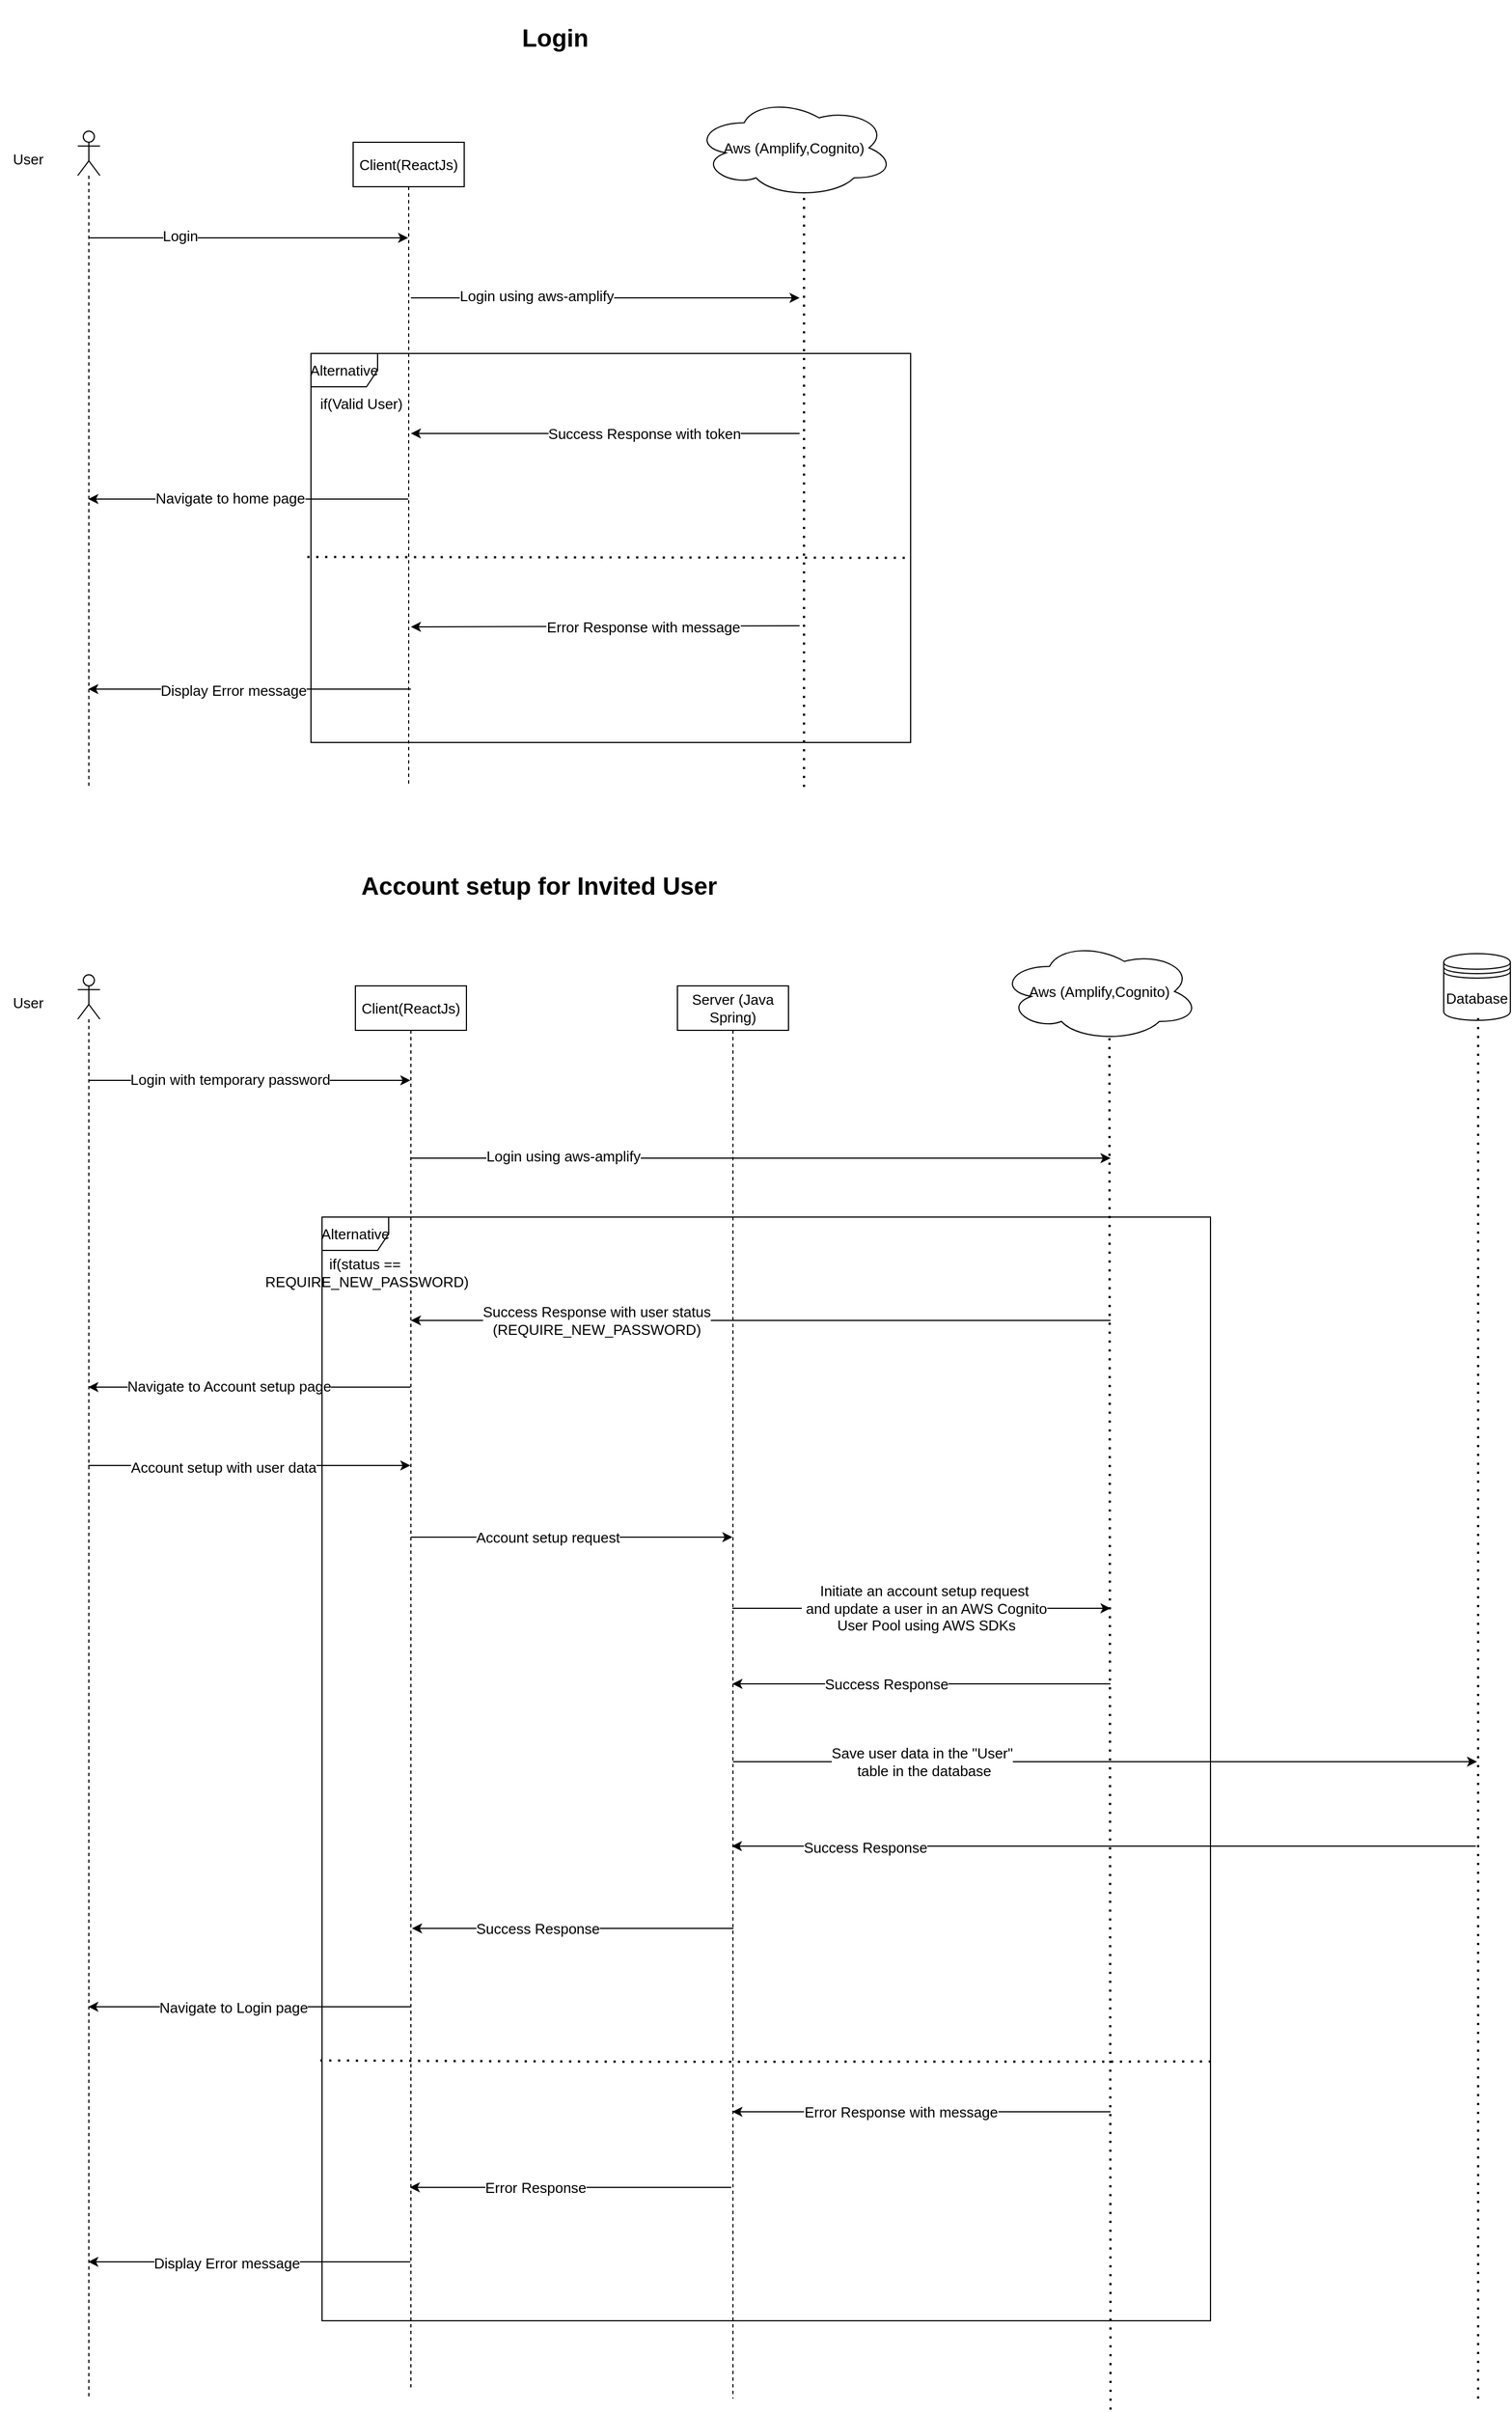 <mxfile version="20.5.3" type="embed" pages="7"><diagram name="Login" id="SbS-veY6j-yTCXH_E71-"><mxGraphModel dx="894" dy="446" grid="1" gridSize="10" guides="1" tooltips="1" connect="1" arrows="1" fold="1" page="1" pageScale="1" pageWidth="827" pageHeight="1169" math="0" shadow="0"><root><mxCell id="0"/><mxCell id="1" parent="0"/><mxCell id="PvhkHCsNv4xEgW8MnxlI-2" value="" style="shape=umlLifeline;perimeter=lifelinePerimeter;whiteSpace=wrap;html=1;container=1;dropTarget=0;collapsible=0;recursiveResize=0;outlineConnect=0;portConstraint=eastwest;newEdgeStyle={&quot;edgeStyle&quot;:&quot;elbowEdgeStyle&quot;,&quot;elbow&quot;:&quot;vertical&quot;,&quot;curved&quot;:0,&quot;rounded&quot;:0};participant=umlActor;fontSize=13;" parent="1" vertex="1"><mxGeometry x="80" y="160" width="20" height="590" as="geometry"/></mxCell><mxCell id="PvhkHCsNv4xEgW8MnxlI-3" value="Client(ReactJs)" style="shape=umlLifeline;perimeter=lifelinePerimeter;whiteSpace=wrap;html=1;container=1;dropTarget=0;collapsible=0;recursiveResize=0;outlineConnect=0;portConstraint=eastwest;newEdgeStyle={&quot;edgeStyle&quot;:&quot;elbowEdgeStyle&quot;,&quot;elbow&quot;:&quot;vertical&quot;,&quot;curved&quot;:0,&quot;rounded&quot;:0};fontSize=13;" parent="1" vertex="1"><mxGeometry x="328" y="170" width="100" height="580" as="geometry"/></mxCell><mxCell id="PvhkHCsNv4xEgW8MnxlI-5" value="&lt;font style=&quot;font-size: 13px;&quot;&gt;Aws (Amplify,Cognito)&lt;/font&gt;" style="ellipse;shape=cloud;whiteSpace=wrap;html=1;fontSize=13;" parent="1" vertex="1"><mxGeometry x="635" y="130" width="180" height="90" as="geometry"/></mxCell><mxCell id="PvhkHCsNv4xEgW8MnxlI-6" value="User" style="text;html=1;align=center;verticalAlign=middle;resizable=0;points=[];autosize=1;strokeColor=none;fillColor=none;fontSize=13;" parent="1" vertex="1"><mxGeometry x="10" y="170" width="50" height="30" as="geometry"/></mxCell><mxCell id="PvhkHCsNv4xEgW8MnxlI-9" value="" style="endArrow=classic;html=1;rounded=0;fontSize=13;" parent="1" edge="1"><mxGeometry width="50" height="50" relative="1" as="geometry"><mxPoint x="90" y="256" as="sourcePoint"/><mxPoint x="377.5" y="256" as="targetPoint"/></mxGeometry></mxCell><mxCell id="PvhkHCsNv4xEgW8MnxlI-10" value="Login" style="edgeLabel;html=1;align=center;verticalAlign=middle;resizable=0;points=[];fontSize=13;" parent="PvhkHCsNv4xEgW8MnxlI-9" vertex="1" connectable="0"><mxGeometry x="-0.013" y="2" relative="1" as="geometry"><mxPoint x="-60" as="offset"/></mxGeometry></mxCell><mxCell id="PvhkHCsNv4xEgW8MnxlI-12" value="" style="endArrow=none;dashed=1;html=1;dashPattern=1 3;strokeWidth=2;rounded=0;entryX=0.55;entryY=0.95;entryDx=0;entryDy=0;entryPerimeter=0;fontSize=13;" parent="1" target="PvhkHCsNv4xEgW8MnxlI-5" edge="1"><mxGeometry width="50" height="50" relative="1" as="geometry"><mxPoint x="734" y="750" as="sourcePoint"/><mxPoint x="930" y="230" as="targetPoint"/></mxGeometry></mxCell><mxCell id="PvhkHCsNv4xEgW8MnxlI-13" value="" style="endArrow=classic;html=1;rounded=0;fontSize=13;" parent="1" edge="1"><mxGeometry width="50" height="50" relative="1" as="geometry"><mxPoint x="380" y="310" as="sourcePoint"/><mxPoint x="730" y="310" as="targetPoint"/></mxGeometry></mxCell><mxCell id="PvhkHCsNv4xEgW8MnxlI-18" value="Login using aws-amplify" style="edgeLabel;html=1;align=center;verticalAlign=middle;resizable=0;points=[];fontSize=13;" parent="PvhkHCsNv4xEgW8MnxlI-13" vertex="1" connectable="0"><mxGeometry x="-0.004" y="2" relative="1" as="geometry"><mxPoint x="-62" as="offset"/></mxGeometry></mxCell><mxCell id="PvhkHCsNv4xEgW8MnxlI-20" value="" style="endArrow=classic;html=1;rounded=0;fontSize=13;" parent="1" edge="1"><mxGeometry width="50" height="50" relative="1" as="geometry"><mxPoint x="730" y="432" as="sourcePoint"/><mxPoint x="380" y="432" as="targetPoint"/></mxGeometry></mxCell><mxCell id="PvhkHCsNv4xEgW8MnxlI-21" value="Success Response with token" style="edgeLabel;html=1;align=center;verticalAlign=middle;resizable=0;points=[];fontSize=13;" parent="PvhkHCsNv4xEgW8MnxlI-20" vertex="1" connectable="0"><mxGeometry x="-0.004" y="2" relative="1" as="geometry"><mxPoint x="34" y="-2" as="offset"/></mxGeometry></mxCell><mxCell id="PvhkHCsNv4xEgW8MnxlI-22" value="" style="endArrow=classic;html=1;rounded=0;fontSize=13;" parent="1" edge="1"><mxGeometry width="50" height="50" relative="1" as="geometry"><mxPoint x="377.5" y="491" as="sourcePoint"/><mxPoint x="89.5" y="491" as="targetPoint"/></mxGeometry></mxCell><mxCell id="PvhkHCsNv4xEgW8MnxlI-25" value="Navigate to home page" style="edgeLabel;html=1;align=center;verticalAlign=middle;resizable=0;points=[];fontSize=13;" parent="PvhkHCsNv4xEgW8MnxlI-22" vertex="1" connectable="0"><mxGeometry x="-0.017" y="-1" relative="1" as="geometry"><mxPoint x="-19" as="offset"/></mxGeometry></mxCell><mxCell id="PvhkHCsNv4xEgW8MnxlI-26" value="&lt;h1 style=&quot;&quot;&gt;&lt;font style=&quot;font-size: 22px;&quot;&gt;Login&lt;/font&gt;&lt;/h1&gt;" style="text;html=1;strokeColor=none;fillColor=none;align=center;verticalAlign=middle;whiteSpace=wrap;rounded=0;fontSize=13;" parent="1" vertex="1"><mxGeometry x="480" y="60" width="60" height="30" as="geometry"/></mxCell><mxCell id="PvhkHCsNv4xEgW8MnxlI-28" value="Alternative" style="shape=umlFrame;whiteSpace=wrap;html=1;pointerEvents=0;fontSize=13;" parent="1" vertex="1"><mxGeometry x="290" y="360" width="540" height="350" as="geometry"/></mxCell><mxCell id="PvhkHCsNv4xEgW8MnxlI-29" value="" style="endArrow=none;dashed=1;html=1;dashPattern=1 3;strokeWidth=2;rounded=0;entryX=1;entryY=0.515;entryDx=0;entryDy=0;entryPerimeter=0;exitX=-0.006;exitY=0.512;exitDx=0;exitDy=0;exitPerimeter=0;fontSize=13;" parent="1" edge="1"><mxGeometry width="50" height="50" relative="1" as="geometry"><mxPoint x="286.76" y="543.12" as="sourcePoint"/><mxPoint x="830" y="543.9" as="targetPoint"/></mxGeometry></mxCell><mxCell id="PvhkHCsNv4xEgW8MnxlI-31" value="" style="endArrow=classic;html=1;rounded=0;fontSize=13;" parent="1" edge="1"><mxGeometry width="50" height="50" relative="1" as="geometry"><mxPoint x="730" y="605" as="sourcePoint"/><mxPoint x="380" y="606" as="targetPoint"/></mxGeometry></mxCell><mxCell id="PvhkHCsNv4xEgW8MnxlI-32" value="Error Response with message" style="edgeLabel;html=1;align=center;verticalAlign=middle;resizable=0;points=[];fontSize=13;" parent="PvhkHCsNv4xEgW8MnxlI-31" vertex="1" connectable="0"><mxGeometry x="-0.004" y="2" relative="1" as="geometry"><mxPoint x="33" y="-2" as="offset"/></mxGeometry></mxCell><mxCell id="PvhkHCsNv4xEgW8MnxlI-33" value="" style="endArrow=classic;html=1;rounded=0;fontSize=13;" parent="1" edge="1"><mxGeometry width="50" height="50" relative="1" as="geometry"><mxPoint x="380" y="662" as="sourcePoint"/><mxPoint x="89.5" y="662" as="targetPoint"/></mxGeometry></mxCell><mxCell id="PvhkHCsNv4xEgW8MnxlI-37" value="Display Error message" style="edgeLabel;html=1;align=center;verticalAlign=middle;resizable=0;points=[];fontSize=13;" parent="PvhkHCsNv4xEgW8MnxlI-33" vertex="1" connectable="0"><mxGeometry x="0.09" y="1" relative="1" as="geometry"><mxPoint x="-2" as="offset"/></mxGeometry></mxCell><mxCell id="TfZkuck44QpqUgxy9aus-3" value="" style="shape=umlLifeline;perimeter=lifelinePerimeter;whiteSpace=wrap;html=1;container=1;dropTarget=0;collapsible=0;recursiveResize=0;outlineConnect=0;portConstraint=eastwest;newEdgeStyle={&quot;edgeStyle&quot;:&quot;elbowEdgeStyle&quot;,&quot;elbow&quot;:&quot;vertical&quot;,&quot;curved&quot;:0,&quot;rounded&quot;:0};participant=umlActor;fontSize=13;" parent="1" vertex="1"><mxGeometry x="80" y="919" width="20" height="1281" as="geometry"/></mxCell><mxCell id="TfZkuck44QpqUgxy9aus-4" value="Client(ReactJs)" style="shape=umlLifeline;perimeter=lifelinePerimeter;whiteSpace=wrap;html=1;container=1;dropTarget=0;collapsible=0;recursiveResize=0;outlineConnect=0;portConstraint=eastwest;newEdgeStyle={&quot;edgeStyle&quot;:&quot;elbowEdgeStyle&quot;,&quot;elbow&quot;:&quot;vertical&quot;,&quot;curved&quot;:0,&quot;rounded&quot;:0};fontSize=13;" parent="1" vertex="1"><mxGeometry x="330" y="929" width="100" height="1261" as="geometry"/></mxCell><mxCell id="TfZkuck44QpqUgxy9aus-5" value="Server (Java Spring)" style="shape=umlLifeline;perimeter=lifelinePerimeter;whiteSpace=wrap;html=1;container=1;dropTarget=0;collapsible=0;recursiveResize=0;outlineConnect=0;portConstraint=eastwest;newEdgeStyle={&quot;edgeStyle&quot;:&quot;elbowEdgeStyle&quot;,&quot;elbow&quot;:&quot;vertical&quot;,&quot;curved&quot;:0,&quot;rounded&quot;:0};gradientColor=none;fontSize=13;" parent="1" vertex="1"><mxGeometry x="620" y="929" width="100" height="1271" as="geometry"/></mxCell><mxCell id="TfZkuck44QpqUgxy9aus-6" value="&lt;font style=&quot;font-size: 13px;&quot;&gt;Aws (Amplify,Cognito)&lt;/font&gt;" style="ellipse;shape=cloud;whiteSpace=wrap;html=1;fontSize=13;" parent="1" vertex="1"><mxGeometry x="910" y="889" width="180" height="90" as="geometry"/></mxCell><mxCell id="TfZkuck44QpqUgxy9aus-7" value="User" style="text;html=1;align=center;verticalAlign=middle;resizable=0;points=[];autosize=1;strokeColor=none;fillColor=none;fontSize=13;" parent="1" vertex="1"><mxGeometry x="10" y="929" width="50" height="30" as="geometry"/></mxCell><mxCell id="TfZkuck44QpqUgxy9aus-8" value="" style="endArrow=classic;html=1;rounded=0;fontSize=13;" parent="1" edge="1"><mxGeometry width="50" height="50" relative="1" as="geometry"><mxPoint x="90" y="1014" as="sourcePoint"/><mxPoint x="379.5" y="1014" as="targetPoint"/></mxGeometry></mxCell><mxCell id="TfZkuck44QpqUgxy9aus-26" value="Login with temporary password" style="edgeLabel;html=1;align=center;verticalAlign=middle;resizable=0;points=[];fontSize=13;" parent="TfZkuck44QpqUgxy9aus-8" vertex="1" connectable="0"><mxGeometry x="-0.029" y="-1" relative="1" as="geometry"><mxPoint x="-14" y="-2" as="offset"/></mxGeometry></mxCell><mxCell id="TfZkuck44QpqUgxy9aus-10" value="" style="endArrow=none;dashed=1;html=1;dashPattern=1 3;strokeWidth=2;rounded=0;entryX=0.55;entryY=0.95;entryDx=0;entryDy=0;entryPerimeter=0;fontSize=13;" parent="1" target="TfZkuck44QpqUgxy9aus-6" edge="1"><mxGeometry width="50" height="50" relative="1" as="geometry"><mxPoint x="1010" y="2210" as="sourcePoint"/><mxPoint x="930" y="989" as="targetPoint"/></mxGeometry></mxCell><mxCell id="TfZkuck44QpqUgxy9aus-11" value="" style="endArrow=classic;html=1;rounded=0;fontSize=13;" parent="1" edge="1"><mxGeometry width="50" height="50" relative="1" as="geometry"><mxPoint x="379.5" y="1084" as="sourcePoint"/><mxPoint x="1010" y="1084" as="targetPoint"/></mxGeometry></mxCell><mxCell id="TfZkuck44QpqUgxy9aus-12" value="Login using aws-amplify" style="edgeLabel;html=1;align=center;verticalAlign=middle;resizable=0;points=[];fontSize=13;" parent="TfZkuck44QpqUgxy9aus-11" vertex="1" connectable="0"><mxGeometry x="-0.004" y="2" relative="1" as="geometry"><mxPoint x="-177" as="offset"/></mxGeometry></mxCell><mxCell id="TfZkuck44QpqUgxy9aus-13" value="" style="endArrow=classic;html=1;rounded=0;fontSize=13;" parent="1" edge="1"><mxGeometry width="50" height="50" relative="1" as="geometry"><mxPoint x="1010" y="1230" as="sourcePoint"/><mxPoint x="380" y="1230" as="targetPoint"/></mxGeometry></mxCell><mxCell id="TfZkuck44QpqUgxy9aus-14" value="Success Response with user status&lt;br style=&quot;font-size: 13px;&quot;&gt;(REQUIRE_NEW_PASSWORD)" style="edgeLabel;html=1;align=center;verticalAlign=middle;resizable=0;points=[];fontSize=13;" parent="TfZkuck44QpqUgxy9aus-13" vertex="1" connectable="0"><mxGeometry x="-0.004" y="2" relative="1" as="geometry"><mxPoint x="-150" y="-2" as="offset"/></mxGeometry></mxCell><mxCell id="TfZkuck44QpqUgxy9aus-15" value="" style="endArrow=classic;html=1;rounded=0;fontSize=13;" parent="1" edge="1"><mxGeometry width="50" height="50" relative="1" as="geometry"><mxPoint x="379.5" y="1290" as="sourcePoint"/><mxPoint x="89.5" y="1290" as="targetPoint"/></mxGeometry></mxCell><mxCell id="TfZkuck44QpqUgxy9aus-16" value="Navigate to Account setup page" style="edgeLabel;html=1;align=center;verticalAlign=middle;resizable=0;points=[];fontSize=13;" parent="TfZkuck44QpqUgxy9aus-15" vertex="1" connectable="0"><mxGeometry x="-0.017" y="-1" relative="1" as="geometry"><mxPoint x="-21" as="offset"/></mxGeometry></mxCell><mxCell id="TfZkuck44QpqUgxy9aus-17" value="Alternative" style="shape=umlFrame;whiteSpace=wrap;html=1;pointerEvents=0;fontSize=13;" parent="1" vertex="1"><mxGeometry x="300" y="1137" width="800" height="993" as="geometry"/></mxCell><mxCell id="TfZkuck44QpqUgxy9aus-18" value="" style="endArrow=none;dashed=1;html=1;dashPattern=1 3;strokeWidth=2;rounded=0;exitX=-0.002;exitY=0.691;exitDx=0;exitDy=0;exitPerimeter=0;entryX=1;entryY=0.713;entryDx=0;entryDy=0;entryPerimeter=0;fontSize=13;" parent="1" edge="1"><mxGeometry width="50" height="50" relative="1" as="geometry"><mxPoint x="298.4" y="1895.809" as="sourcePoint"/><mxPoint x="1100" y="1896.787" as="targetPoint"/><Array as="points"><mxPoint x="580" y="1897"/></Array></mxGeometry></mxCell><mxCell id="TfZkuck44QpqUgxy9aus-19" value="" style="endArrow=classic;html=1;rounded=0;fontSize=13;" parent="1" edge="1"><mxGeometry width="50" height="50" relative="1" as="geometry"><mxPoint x="1010" y="1942" as="sourcePoint"/><mxPoint x="669.5" y="1942" as="targetPoint"/></mxGeometry></mxCell><mxCell id="TfZkuck44QpqUgxy9aus-20" value="Error Response with message" style="edgeLabel;html=1;align=center;verticalAlign=middle;resizable=0;points=[];fontSize=13;" parent="TfZkuck44QpqUgxy9aus-19" vertex="1" connectable="0"><mxGeometry x="-0.004" y="2" relative="1" as="geometry"><mxPoint x="-20" y="-2" as="offset"/></mxGeometry></mxCell><mxCell id="TfZkuck44QpqUgxy9aus-21" value="" style="endArrow=classic;html=1;rounded=0;fontSize=13;" parent="1" edge="1"><mxGeometry width="50" height="50" relative="1" as="geometry"><mxPoint x="379.5" y="2077" as="sourcePoint"/><mxPoint x="89.5" y="2077" as="targetPoint"/></mxGeometry></mxCell><mxCell id="TfZkuck44QpqUgxy9aus-22" value="Display Error message" style="edgeLabel;html=1;align=center;verticalAlign=middle;resizable=0;points=[];fontSize=13;" parent="TfZkuck44QpqUgxy9aus-21" vertex="1" connectable="0"><mxGeometry x="0.09" y="1" relative="1" as="geometry"><mxPoint x="-8" as="offset"/></mxGeometry></mxCell><mxCell id="TfZkuck44QpqUgxy9aus-23" value="&lt;font size=&quot;1&quot; style=&quot;&quot;&gt;&lt;b style=&quot;font-size: 22px;&quot;&gt;Account setup for Invited User&lt;/b&gt;&lt;/font&gt;" style="text;html=1;align=center;verticalAlign=middle;resizable=0;points=[];autosize=1;strokeColor=none;fillColor=none;fontSize=13;" parent="1" vertex="1"><mxGeometry x="325" y="820" width="340" height="40" as="geometry"/></mxCell><mxCell id="TfZkuck44QpqUgxy9aus-27" value="" style="endArrow=classic;html=1;rounded=0;fontSize=13;" parent="1" edge="1"><mxGeometry width="50" height="50" relative="1" as="geometry"><mxPoint x="89.5" y="1360.5" as="sourcePoint"/><mxPoint x="379.5" y="1360.5" as="targetPoint"/></mxGeometry></mxCell><mxCell id="TfZkuck44QpqUgxy9aus-28" value="Account setup with user data" style="edgeLabel;html=1;align=center;verticalAlign=middle;resizable=0;points=[];fontSize=13;" parent="TfZkuck44QpqUgxy9aus-27" vertex="1" connectable="0"><mxGeometry x="-0.029" y="-1" relative="1" as="geometry"><mxPoint x="-20" as="offset"/></mxGeometry></mxCell><mxCell id="TfZkuck44QpqUgxy9aus-29" value="" style="endArrow=classic;html=1;rounded=0;fontSize=13;" parent="1" edge="1"><mxGeometry width="50" height="50" relative="1" as="geometry"><mxPoint x="380" y="1425" as="sourcePoint"/><mxPoint x="669.5" y="1425" as="targetPoint"/></mxGeometry></mxCell><mxCell id="TfZkuck44QpqUgxy9aus-31" value="Account setup request" style="edgeLabel;html=1;align=center;verticalAlign=middle;resizable=0;points=[];fontSize=13;" parent="TfZkuck44QpqUgxy9aus-29" vertex="1" connectable="0"><mxGeometry x="-0.292" relative="1" as="geometry"><mxPoint x="20" as="offset"/></mxGeometry></mxCell><mxCell id="TfZkuck44QpqUgxy9aus-32" value="" style="endArrow=classic;html=1;rounded=0;fontSize=13;" parent="1" edge="1"><mxGeometry width="50" height="50" relative="1" as="geometry"><mxPoint x="669.5" y="1489" as="sourcePoint"/><mxPoint x="1010" y="1489" as="targetPoint"/></mxGeometry></mxCell><mxCell id="TfZkuck44QpqUgxy9aus-33" value="Initiate an account setup request&lt;br&gt;&amp;nbsp;and update&amp;nbsp;a user in an AWS Cognito&lt;br&gt;&amp;nbsp;User Pool using AWS SDKs" style="edgeLabel;html=1;align=center;verticalAlign=middle;resizable=0;points=[];fontSize=13;" parent="TfZkuck44QpqUgxy9aus-32" vertex="1" connectable="0"><mxGeometry x="-0.292" relative="1" as="geometry"><mxPoint x="52" as="offset"/></mxGeometry></mxCell><mxCell id="DmsyNp9IoiCSTCZQ9Gf0-1" value="" style="endArrow=classic;html=1;rounded=0;fontSize=13;" parent="1" edge="1"><mxGeometry width="50" height="50" relative="1" as="geometry"><mxPoint x="1010" y="1557" as="sourcePoint"/><mxPoint x="669.5" y="1557" as="targetPoint"/></mxGeometry></mxCell><mxCell id="DmsyNp9IoiCSTCZQ9Gf0-2" value="Success Response" style="edgeLabel;html=1;align=center;verticalAlign=middle;resizable=0;points=[];fontSize=13;" parent="DmsyNp9IoiCSTCZQ9Gf0-1" vertex="1" connectable="0"><mxGeometry x="-0.292" relative="1" as="geometry"><mxPoint x="-82" as="offset"/></mxGeometry></mxCell><mxCell id="DmsyNp9IoiCSTCZQ9Gf0-3" value="" style="endArrow=classic;html=1;rounded=0;fontSize=13;" parent="1" edge="1"><mxGeometry width="50" height="50" relative="1" as="geometry"><mxPoint x="670.5" y="1777" as="sourcePoint"/><mxPoint x="381" y="1777" as="targetPoint"/></mxGeometry></mxCell><mxCell id="DmsyNp9IoiCSTCZQ9Gf0-4" value="Success Response" style="edgeLabel;html=1;align=center;verticalAlign=middle;resizable=0;points=[];fontSize=13;" parent="DmsyNp9IoiCSTCZQ9Gf0-3" vertex="1" connectable="0"><mxGeometry x="-0.292" relative="1" as="geometry"><mxPoint x="-74" as="offset"/></mxGeometry></mxCell><mxCell id="DmsyNp9IoiCSTCZQ9Gf0-5" value="" style="endArrow=classic;html=1;rounded=0;exitX=0.5;exitY=0.667;exitDx=0;exitDy=0;exitPerimeter=0;fontSize=13;" parent="1" edge="1"><mxGeometry width="50" height="50" relative="1" as="geometry"><mxPoint x="380" y="1847.527" as="sourcePoint"/><mxPoint x="89.5" y="1847.527" as="targetPoint"/></mxGeometry></mxCell><mxCell id="DmsyNp9IoiCSTCZQ9Gf0-6" value="Navigate to Login page" style="edgeLabel;html=1;align=center;verticalAlign=middle;resizable=0;points=[];fontSize=13;" parent="DmsyNp9IoiCSTCZQ9Gf0-5" vertex="1" connectable="0"><mxGeometry x="-0.292" relative="1" as="geometry"><mxPoint x="-57" as="offset"/></mxGeometry></mxCell><mxCell id="hSDC_ExyKONVM4J4ioTI-1" value="&lt;font style=&quot;font-size: 13px;&quot;&gt;if(status ==&amp;nbsp;&lt;br style=&quot;font-size: 13px;&quot;&gt;REQUIRE_NEW_PASSWORD)&lt;/font&gt;" style="text;html=1;align=center;verticalAlign=middle;resizable=0;points=[];autosize=1;strokeColor=none;fillColor=none;fontSize=13;" parent="1" vertex="1"><mxGeometry x="235" y="1167" width="210" height="40" as="geometry"/></mxCell><mxCell id="ZWSx12UyArkhwDHrH3PE-1" value="if(Valid User)" style="text;html=1;align=center;verticalAlign=middle;resizable=0;points=[];autosize=1;strokeColor=none;fillColor=none;fontSize=13;" parent="1" vertex="1"><mxGeometry x="285" y="390" width="100" height="30" as="geometry"/></mxCell><mxCell id="ZWSx12UyArkhwDHrH3PE-2" value="" style="endArrow=classic;html=1;rounded=0;fontSize=13;" parent="1" edge="1"><mxGeometry width="50" height="50" relative="1" as="geometry"><mxPoint x="668.5" y="2010" as="sourcePoint"/><mxPoint x="379" y="2010" as="targetPoint"/></mxGeometry></mxCell><mxCell id="ZWSx12UyArkhwDHrH3PE-3" value="Error Response" style="edgeLabel;html=1;align=center;verticalAlign=middle;resizable=0;points=[];fontSize=13;" parent="ZWSx12UyArkhwDHrH3PE-2" vertex="1" connectable="0"><mxGeometry x="-0.292" relative="1" as="geometry"><mxPoint x="-74" as="offset"/></mxGeometry></mxCell><mxCell id="LMqbLxut6mDjRL3H9NC4-1" value="Save user data in the &quot;User&quot;&lt;br&gt;&amp;nbsp;table in the database" style="endArrow=classic;html=1;rounded=0;fontSize=13;" parent="1" edge="1"><mxGeometry x="-0.492" width="50" height="50" relative="1" as="geometry"><mxPoint x="670" y="1627" as="sourcePoint"/><mxPoint x="1340" y="1627" as="targetPoint"/><mxPoint as="offset"/></mxGeometry></mxCell><mxCell id="LMqbLxut6mDjRL3H9NC4-2" value="Database" style="shape=datastore;whiteSpace=wrap;html=1;fontSize=13;" parent="1" vertex="1"><mxGeometry x="1310" y="900" width="60" height="60" as="geometry"/></mxCell><mxCell id="LMqbLxut6mDjRL3H9NC4-3" value="" style="endArrow=none;dashed=1;html=1;dashPattern=1 3;strokeWidth=2;rounded=0;entryX=0.55;entryY=0.95;entryDx=0;entryDy=0;entryPerimeter=0;fontSize=13;" parent="1" edge="1"><mxGeometry width="50" height="50" relative="1" as="geometry"><mxPoint x="1341" y="2200" as="sourcePoint"/><mxPoint x="1341" y="955" as="targetPoint"/></mxGeometry></mxCell><mxCell id="LMqbLxut6mDjRL3H9NC4-4" value="Success Response" style="endArrow=classic;html=1;rounded=0;fontSize=13;" parent="1" edge="1"><mxGeometry x="0.642" y="1" width="50" height="50" relative="1" as="geometry"><mxPoint x="1339" y="1703" as="sourcePoint"/><mxPoint x="669" y="1703" as="targetPoint"/><mxPoint as="offset"/></mxGeometry></mxCell></root></mxGraphModel></diagram><diagram name="Forgot password" id="YMmXsOBnciZz9MSniVG5">&#xa;    <mxGraphModel dx="1434" dy="843" grid="1" gridSize="10" guides="1" tooltips="1" connect="1" arrows="1" fold="1" page="1" pageScale="1" pageWidth="827" pageHeight="1169" math="0" shadow="0">&#xa;      <root>&#xa;        <mxCell id="4v8_PV8cJf2KChNzVVkc-0"/>&#xa;        <mxCell id="4v8_PV8cJf2KChNzVVkc-1" parent="4v8_PV8cJf2KChNzVVkc-0"/>&#xa;        <mxCell id="4v8_PV8cJf2KChNzVVkc-2" value="" style="shape=umlLifeline;perimeter=lifelinePerimeter;whiteSpace=wrap;html=1;container=1;dropTarget=0;collapsible=0;recursiveResize=0;outlineConnect=0;portConstraint=eastwest;newEdgeStyle={&quot;edgeStyle&quot;:&quot;elbowEdgeStyle&quot;,&quot;elbow&quot;:&quot;vertical&quot;,&quot;curved&quot;:0,&quot;rounded&quot;:0};participant=umlActor;fontSize=13;" parent="4v8_PV8cJf2KChNzVVkc-1" vertex="1">&#xa;          <mxGeometry x="120" y="90" width="20" height="1190" as="geometry"/>&#xa;        </mxCell>&#xa;        <mxCell id="4v8_PV8cJf2KChNzVVkc-3" value="Client(ReactJs)" style="shape=umlLifeline;perimeter=lifelinePerimeter;whiteSpace=wrap;html=1;container=1;dropTarget=0;collapsible=0;recursiveResize=0;outlineConnect=0;portConstraint=eastwest;newEdgeStyle={&quot;edgeStyle&quot;:&quot;elbowEdgeStyle&quot;,&quot;elbow&quot;:&quot;vertical&quot;,&quot;curved&quot;:0,&quot;rounded&quot;:0};fontSize=13;" parent="4v8_PV8cJf2KChNzVVkc-1" vertex="1">&#xa;          <mxGeometry x="370" y="100" width="100" height="1180" as="geometry"/>&#xa;        </mxCell>&#xa;        <mxCell id="4v8_PV8cJf2KChNzVVkc-5" value="&lt;font style=&quot;font-size: 13px;&quot;&gt;Aws (Amplify)&lt;/font&gt;" style="ellipse;shape=cloud;whiteSpace=wrap;html=1;fontSize=13;" parent="4v8_PV8cJf2KChNzVVkc-1" vertex="1">&#xa;          <mxGeometry x="660" y="60" width="180" height="90" as="geometry"/>&#xa;        </mxCell>&#xa;        <mxCell id="4v8_PV8cJf2KChNzVVkc-6" value="User" style="text;html=1;align=center;verticalAlign=middle;resizable=0;points=[];autosize=1;strokeColor=none;fillColor=none;fontSize=13;" parent="4v8_PV8cJf2KChNzVVkc-1" vertex="1">&#xa;          <mxGeometry x="50" y="100" width="50" height="30" as="geometry"/>&#xa;        </mxCell>&#xa;        <mxCell id="4v8_PV8cJf2KChNzVVkc-7" value="" style="endArrow=classic;html=1;rounded=0;fontSize=13;" parent="4v8_PV8cJf2KChNzVVkc-1" edge="1">&#xa;          <mxGeometry width="50" height="50" relative="1" as="geometry">&#xa;            <mxPoint x="129.5" y="195" as="sourcePoint"/>&#xa;            <mxPoint x="419.5" y="195" as="targetPoint"/>&#xa;          </mxGeometry>&#xa;        </mxCell>&#xa;        <mxCell id="R1lCAapb8kqSQXrNe828-2" value="Forgot password Request" style="edgeLabel;html=1;align=center;verticalAlign=middle;resizable=0;points=[];fontSize=13;" parent="4v8_PV8cJf2KChNzVVkc-7" vertex="1" connectable="0">&#xa;          <mxGeometry x="-0.098" y="-1" relative="1" as="geometry">&#xa;            <mxPoint x="-26" y="-1" as="offset"/>&#xa;          </mxGeometry>&#xa;        </mxCell>&#xa;        <mxCell id="4v8_PV8cJf2KChNzVVkc-9" value="" style="endArrow=none;dashed=1;html=1;dashPattern=1 3;strokeWidth=2;rounded=0;entryX=0.55;entryY=0.95;entryDx=0;entryDy=0;entryPerimeter=0;fontSize=13;" parent="4v8_PV8cJf2KChNzVVkc-1" target="4v8_PV8cJf2KChNzVVkc-5" edge="1">&#xa;          <mxGeometry width="50" height="50" relative="1" as="geometry">&#xa;            <mxPoint x="759" y="1280" as="sourcePoint"/>&#xa;            <mxPoint x="800" y="160" as="targetPoint"/>&#xa;          </mxGeometry>&#xa;        </mxCell>&#xa;        <mxCell id="4v8_PV8cJf2KChNzVVkc-10" value="" style="endArrow=classic;html=1;rounded=0;fontSize=13;" parent="4v8_PV8cJf2KChNzVVkc-1" edge="1">&#xa;          <mxGeometry width="50" height="50" relative="1" as="geometry">&#xa;            <mxPoint x="420" y="270" as="sourcePoint"/>&#xa;            <mxPoint x="129.5" y="270" as="targetPoint"/>&#xa;          </mxGeometry>&#xa;        </mxCell>&#xa;        <mxCell id="4v8_PV8cJf2KChNzVVkc-11" value="Navigate to forgot password page" style="edgeLabel;html=1;align=center;verticalAlign=middle;resizable=0;points=[];fontSize=13;" parent="4v8_PV8cJf2KChNzVVkc-10" vertex="1" connectable="0">&#xa;          <mxGeometry x="-0.004" y="2" relative="1" as="geometry">&#xa;            <mxPoint x="-22" y="-2" as="offset"/>&#xa;          </mxGeometry>&#xa;        </mxCell>&#xa;        <mxCell id="4v8_PV8cJf2KChNzVVkc-12" value="" style="endArrow=classic;html=1;rounded=0;fontSize=13;" parent="4v8_PV8cJf2KChNzVVkc-1" edge="1">&#xa;          <mxGeometry width="50" height="50" relative="1" as="geometry">&#xa;            <mxPoint x="760" y="563" as="sourcePoint"/>&#xa;            <mxPoint x="420" y="563" as="targetPoint"/>&#xa;          </mxGeometry>&#xa;        </mxCell>&#xa;        <mxCell id="4v8_PV8cJf2KChNzVVkc-13" value="Success Response with OTP sent&lt;br&gt;&amp;nbsp; to user email" style="edgeLabel;html=1;align=center;verticalAlign=middle;resizable=0;points=[];fontSize=13;" parent="4v8_PV8cJf2KChNzVVkc-12" vertex="1" connectable="0">&#xa;          <mxGeometry x="-0.004" y="2" relative="1" as="geometry">&#xa;            <mxPoint x="3" y="-2" as="offset"/>&#xa;          </mxGeometry>&#xa;        </mxCell>&#xa;        <mxCell id="4v8_PV8cJf2KChNzVVkc-14" value="" style="endArrow=classic;html=1;rounded=0;fontSize=13;" parent="4v8_PV8cJf2KChNzVVkc-1" edge="1">&#xa;          <mxGeometry width="50" height="50" relative="1" as="geometry">&#xa;            <mxPoint x="420" y="626" as="sourcePoint"/>&#xa;            <mxPoint x="129.5" y="626" as="targetPoint"/>&#xa;          </mxGeometry>&#xa;        </mxCell>&#xa;        <mxCell id="4v8_PV8cJf2KChNzVVkc-15" value="Navigate to Reset password&lt;br&gt;&amp;nbsp;page" style="edgeLabel;html=1;align=center;verticalAlign=middle;resizable=0;points=[];fontSize=13;" parent="4v8_PV8cJf2KChNzVVkc-14" vertex="1" connectable="0">&#xa;          <mxGeometry x="-0.017" y="-1" relative="1" as="geometry">&#xa;            <mxPoint x="-34" y="-1" as="offset"/>&#xa;          </mxGeometry>&#xa;        </mxCell>&#xa;        <mxCell id="4v8_PV8cJf2KChNzVVkc-16" value="&lt;h1&gt;&lt;font style=&quot;font-size: 24px;&quot;&gt;Forgot password&lt;/font&gt;&lt;/h1&gt;" style="text;html=1;strokeColor=none;fillColor=none;align=center;verticalAlign=middle;whiteSpace=wrap;rounded=0;" parent="4v8_PV8cJf2KChNzVVkc-1" vertex="1">&#xa;          <mxGeometry x="360" y="10" width="270" height="60" as="geometry"/>&#xa;        </mxCell>&#xa;        <mxCell id="4v8_PV8cJf2KChNzVVkc-17" value="Alternative" style="shape=umlFrame;whiteSpace=wrap;html=1;pointerEvents=0;fontSize=13;" parent="4v8_PV8cJf2KChNzVVkc-1" vertex="1">&#xa;          <mxGeometry x="340" y="493" width="500" height="677" as="geometry"/>&#xa;        </mxCell>&#xa;        <mxCell id="4v8_PV8cJf2KChNzVVkc-19" value="" style="endArrow=classic;html=1;rounded=0;fontSize=13;" parent="4v8_PV8cJf2KChNzVVkc-1" edge="1">&#xa;          <mxGeometry width="50" height="50" relative="1" as="geometry">&#xa;            <mxPoint x="760" y="1056" as="sourcePoint"/>&#xa;            <mxPoint x="420" y="1056" as="targetPoint"/>&#xa;          </mxGeometry>&#xa;        </mxCell>&#xa;        <mxCell id="4v8_PV8cJf2KChNzVVkc-20" value="Error Response with message" style="edgeLabel;html=1;align=center;verticalAlign=middle;resizable=0;points=[];fontSize=13;" parent="4v8_PV8cJf2KChNzVVkc-19" vertex="1" connectable="0">&#xa;          <mxGeometry x="-0.004" y="2" relative="1" as="geometry">&#xa;            <mxPoint x="10" y="-2" as="offset"/>&#xa;          </mxGeometry>&#xa;        </mxCell>&#xa;        <mxCell id="4v8_PV8cJf2KChNzVVkc-21" value="" style="endArrow=classic;html=1;rounded=0;fontSize=13;" parent="4v8_PV8cJf2KChNzVVkc-1" edge="1">&#xa;          <mxGeometry width="50" height="50" relative="1" as="geometry">&#xa;            <mxPoint x="420" y="1122" as="sourcePoint"/>&#xa;            <mxPoint x="129.5" y="1122" as="targetPoint"/>&#xa;          </mxGeometry>&#xa;        </mxCell>&#xa;        <mxCell id="4v8_PV8cJf2KChNzVVkc-22" value="Display Error message" style="edgeLabel;html=1;align=center;verticalAlign=middle;resizable=0;points=[];fontSize=13;" parent="4v8_PV8cJf2KChNzVVkc-21" vertex="1" connectable="0">&#xa;          <mxGeometry x="0.09" y="1" relative="1" as="geometry">&#xa;            <mxPoint x="-36" y="-1" as="offset"/>&#xa;          </mxGeometry>&#xa;        </mxCell>&#xa;        <mxCell id="R1lCAapb8kqSQXrNe828-3" value="" style="endArrow=classic;html=1;rounded=0;fontSize=13;" parent="4v8_PV8cJf2KChNzVVkc-1" edge="1">&#xa;          <mxGeometry width="50" height="50" relative="1" as="geometry">&#xa;            <mxPoint x="129.5" y="348" as="sourcePoint"/>&#xa;            <mxPoint x="418.5" y="348" as="targetPoint"/>&#xa;          </mxGeometry>&#xa;        </mxCell>&#xa;        <mxCell id="R1lCAapb8kqSQXrNe828-4" value="Enter email" style="edgeLabel;html=1;align=center;verticalAlign=middle;resizable=0;points=[];fontSize=13;" parent="R1lCAapb8kqSQXrNe828-3" vertex="1" connectable="0">&#xa;          <mxGeometry x="-0.098" y="-1" relative="1" as="geometry">&#xa;            <mxPoint x="-68" y="-2" as="offset"/>&#xa;          </mxGeometry>&#xa;        </mxCell>&#xa;        <mxCell id="R1lCAapb8kqSQXrNe828-5" value="" style="endArrow=classic;html=1;rounded=0;fontSize=13;" parent="4v8_PV8cJf2KChNzVVkc-1" edge="1">&#xa;          <mxGeometry width="50" height="50" relative="1" as="geometry">&#xa;            <mxPoint x="420" y="424" as="sourcePoint"/>&#xa;            <mxPoint x="760" y="424" as="targetPoint"/>&#xa;          </mxGeometry>&#xa;        </mxCell>&#xa;        <mxCell id="R1lCAapb8kqSQXrNe828-6" value="Forgot password Request&amp;nbsp;using&lt;br&gt;&amp;nbsp;aws-amplify" style="edgeLabel;html=1;align=center;verticalAlign=middle;resizable=0;points=[];fontSize=13;" parent="R1lCAapb8kqSQXrNe828-5" vertex="1" connectable="0">&#xa;          <mxGeometry x="-0.004" y="2" relative="1" as="geometry">&#xa;            <mxPoint x="-25" y="1" as="offset"/>&#xa;          </mxGeometry>&#xa;        </mxCell>&#xa;        <mxCell id="T7mK0L1CL60bY_1S-7YG-0" value="" style="endArrow=classic;html=1;rounded=0;fontSize=13;" parent="4v8_PV8cJf2KChNzVVkc-1" edge="1">&#xa;          <mxGeometry width="50" height="50" relative="1" as="geometry">&#xa;            <mxPoint x="129.5" y="707" as="sourcePoint"/>&#xa;            <mxPoint x="420" y="707" as="targetPoint"/>&#xa;          </mxGeometry>&#xa;        </mxCell>&#xa;        <mxCell id="T7mK0L1CL60bY_1S-7YG-4" value="Enter verification code with &lt;br style=&quot;font-size: 13px;&quot;&gt;new password" style="edgeLabel;html=1;align=center;verticalAlign=middle;resizable=0;points=[];fontSize=13;" parent="T7mK0L1CL60bY_1S-7YG-0" vertex="1" connectable="0">&#xa;          <mxGeometry x="-0.113" y="-2" relative="1" as="geometry">&#xa;            <mxPoint x="-24" y="-3" as="offset"/>&#xa;          </mxGeometry>&#xa;        </mxCell>&#xa;        <mxCell id="T7mK0L1CL60bY_1S-7YG-5" value="" style="endArrow=classic;html=1;rounded=0;fontSize=13;" parent="4v8_PV8cJf2KChNzVVkc-1" edge="1">&#xa;          <mxGeometry width="50" height="50" relative="1" as="geometry">&#xa;            <mxPoint x="420" y="780" as="sourcePoint"/>&#xa;            <mxPoint x="760" y="780" as="targetPoint"/>&#xa;          </mxGeometry>&#xa;        </mxCell>&#xa;        <mxCell id="T7mK0L1CL60bY_1S-7YG-6" value="Reset password request with&lt;br&gt;&amp;nbsp;OTP and new password" style="edgeLabel;html=1;align=center;verticalAlign=middle;resizable=0;points=[];fontSize=13;" parent="T7mK0L1CL60bY_1S-7YG-5" vertex="1" connectable="0">&#xa;          <mxGeometry x="-0.113" y="-2" relative="1" as="geometry">&#xa;            <mxPoint x="13" y="-3" as="offset"/>&#xa;          </mxGeometry>&#xa;        </mxCell>&#xa;        <mxCell id="T7mK0L1CL60bY_1S-7YG-7" value="" style="endArrow=classic;html=1;rounded=0;fontSize=13;" parent="4v8_PV8cJf2KChNzVVkc-1" edge="1">&#xa;          <mxGeometry width="50" height="50" relative="1" as="geometry">&#xa;            <mxPoint x="760" y="858" as="sourcePoint"/>&#xa;            <mxPoint x="420" y="858" as="targetPoint"/>&#xa;          </mxGeometry>&#xa;        </mxCell>&#xa;        <mxCell id="T7mK0L1CL60bY_1S-7YG-8" value="Success Response" style="edgeLabel;html=1;align=center;verticalAlign=middle;resizable=0;points=[];fontSize=13;" parent="T7mK0L1CL60bY_1S-7YG-7" vertex="1" connectable="0">&#xa;          <mxGeometry x="-0.004" y="2" relative="1" as="geometry">&#xa;            <mxPoint x="-14" y="-2" as="offset"/>&#xa;          </mxGeometry>&#xa;        </mxCell>&#xa;        <mxCell id="T7mK0L1CL60bY_1S-7YG-9" value="" style="endArrow=classic;html=1;rounded=0;fontSize=13;" parent="4v8_PV8cJf2KChNzVVkc-1" edge="1">&#xa;          <mxGeometry width="50" height="50" relative="1" as="geometry">&#xa;            <mxPoint x="420" y="923" as="sourcePoint"/>&#xa;            <mxPoint x="129.5" y="923" as="targetPoint"/>&#xa;          </mxGeometry>&#xa;        </mxCell>&#xa;        <mxCell id="T7mK0L1CL60bY_1S-7YG-10" value="Navigate to Login page" style="edgeLabel;html=1;align=center;verticalAlign=middle;resizable=0;points=[];fontSize=13;" parent="T7mK0L1CL60bY_1S-7YG-9" vertex="1" connectable="0">&#xa;          <mxGeometry x="-0.017" y="-1" relative="1" as="geometry">&#xa;            <mxPoint x="-51" as="offset"/>&#xa;          </mxGeometry>&#xa;        </mxCell>&#xa;        <mxCell id="T7mK0L1CL60bY_1S-7YG-11" value="" style="endArrow=none;dashed=1;html=1;dashPattern=1 3;strokeWidth=2;rounded=0;entryX=0.996;entryY=0.737;entryDx=0;entryDy=0;entryPerimeter=0;fontSize=13;" parent="4v8_PV8cJf2KChNzVVkc-1" target="4v8_PV8cJf2KChNzVVkc-17" edge="1">&#xa;          <mxGeometry width="50" height="50" relative="1" as="geometry">&#xa;            <mxPoint x="340" y="992" as="sourcePoint"/>&#xa;            <mxPoint x="821.28" y="991.876" as="targetPoint"/>&#xa;          </mxGeometry>&#xa;        </mxCell>&#xa;        <mxCell id="o_2CT8Vn8g3hSYH1eCAt-0" value="if(valid User Email)" style="text;html=1;align=center;verticalAlign=middle;resizable=0;points=[];autosize=1;strokeColor=none;fillColor=none;fontSize=13;" parent="4v8_PV8cJf2KChNzVVkc-1" vertex="1">&#xa;          <mxGeometry x="332" y="527" width="130" height="30" as="geometry"/>&#xa;        </mxCell>&#xa;      </root>&#xa;    </mxGraphModel>&#xa;  </diagram><diagram name="Invite" id="ljxPCcpsBTh9JMVGsw4W"><mxGraphModel dx="894" dy="446" grid="1" gridSize="10" guides="1" tooltips="1" connect="1" arrows="1" fold="1" page="1" pageScale="1" pageWidth="827" pageHeight="1169" math="0" shadow="0"><root><mxCell id="h-4lfJUtVB04rpqNAPLl-0"/><mxCell id="h-4lfJUtVB04rpqNAPLl-1" parent="h-4lfJUtVB04rpqNAPLl-0"/><mxCell id="h-4lfJUtVB04rpqNAPLl-2" value="" style="shape=umlLifeline;perimeter=lifelinePerimeter;whiteSpace=wrap;html=1;container=1;dropTarget=0;collapsible=0;recursiveResize=0;outlineConnect=0;portConstraint=eastwest;newEdgeStyle={&quot;edgeStyle&quot;:&quot;elbowEdgeStyle&quot;,&quot;elbow&quot;:&quot;vertical&quot;,&quot;curved&quot;:0,&quot;rounded&quot;:0};participant=umlActor;fontSize=13;" parent="h-4lfJUtVB04rpqNAPLl-1" vertex="1"><mxGeometry x="80" y="100" width="20" height="1820" as="geometry"/></mxCell><mxCell id="h-4lfJUtVB04rpqNAPLl-3" value="Client(ReactJs)" style="shape=umlLifeline;perimeter=lifelinePerimeter;whiteSpace=wrap;html=1;container=1;dropTarget=0;collapsible=0;recursiveResize=0;outlineConnect=0;portConstraint=eastwest;newEdgeStyle={&quot;edgeStyle&quot;:&quot;elbowEdgeStyle&quot;,&quot;elbow&quot;:&quot;vertical&quot;,&quot;curved&quot;:0,&quot;rounded&quot;:0};fontSize=13;" parent="h-4lfJUtVB04rpqNAPLl-1" vertex="1"><mxGeometry x="300" y="110" width="100" height="1810" as="geometry"/></mxCell><mxCell id="h-4lfJUtVB04rpqNAPLl-4" value="Server (Java Spring)" style="shape=umlLifeline;perimeter=lifelinePerimeter;whiteSpace=wrap;html=1;container=1;dropTarget=0;collapsible=0;recursiveResize=0;outlineConnect=0;portConstraint=eastwest;newEdgeStyle={&quot;edgeStyle&quot;:&quot;elbowEdgeStyle&quot;,&quot;elbow&quot;:&quot;vertical&quot;,&quot;curved&quot;:0,&quot;rounded&quot;:0};gradientColor=none;fontSize=13;" parent="h-4lfJUtVB04rpqNAPLl-1" vertex="1"><mxGeometry x="540" y="110" width="100" height="1810" as="geometry"/></mxCell><mxCell id="h-4lfJUtVB04rpqNAPLl-5" value="&lt;font style=&quot;font-size: 13px;&quot;&gt;Aws (Cognito)&lt;/font&gt;" style="ellipse;shape=cloud;whiteSpace=wrap;html=1;fontSize=13;" parent="h-4lfJUtVB04rpqNAPLl-1" vertex="1"><mxGeometry x="790" y="70" width="180" height="90" as="geometry"/></mxCell><mxCell id="h-4lfJUtVB04rpqNAPLl-6" value="User" style="text;html=1;align=center;verticalAlign=middle;resizable=0;points=[];autosize=1;strokeColor=none;fillColor=none;fontSize=13;" parent="h-4lfJUtVB04rpqNAPLl-1" vertex="1"><mxGeometry x="10" y="110" width="50" height="30" as="geometry"/></mxCell><mxCell id="h-4lfJUtVB04rpqNAPLl-7" value="`" style="endArrow=classic;html=1;rounded=0;fontSize=13;" parent="h-4lfJUtVB04rpqNAPLl-1" edge="1"><mxGeometry width="50" height="50" relative="1" as="geometry"><mxPoint x="90" y="199" as="sourcePoint"/><mxPoint x="349.5" y="199" as="targetPoint"/></mxGeometry></mxCell><mxCell id="h-4lfJUtVB04rpqNAPLl-8" value="Invite User request with data and&lt;br&gt;&amp;nbsp;who invited the user id" style="edgeLabel;html=1;align=center;verticalAlign=middle;resizable=0;points=[];fontSize=13;" parent="h-4lfJUtVB04rpqNAPLl-7" vertex="1" connectable="0"><mxGeometry x="-0.098" y="-1" relative="1" as="geometry"><mxPoint x="-5" y="-2" as="offset"/></mxGeometry></mxCell><mxCell id="h-4lfJUtVB04rpqNAPLl-9" value="" style="endArrow=none;dashed=1;html=1;dashPattern=1 3;strokeWidth=2;rounded=0;entryX=0.55;entryY=0.95;entryDx=0;entryDy=0;entryPerimeter=0;fontSize=13;" parent="h-4lfJUtVB04rpqNAPLl-1" target="h-4lfJUtVB04rpqNAPLl-5" edge="1"><mxGeometry width="50" height="50" relative="1" as="geometry"><mxPoint x="890" y="1910" as="sourcePoint"/><mxPoint x="930" y="170" as="targetPoint"/></mxGeometry></mxCell><mxCell id="h-4lfJUtVB04rpqNAPLl-12" value="" style="endArrow=classic;html=1;rounded=0;fontSize=13;" parent="h-4lfJUtVB04rpqNAPLl-1" edge="1"><mxGeometry width="50" height="50" relative="1" as="geometry"><mxPoint x="890" y="448" as="sourcePoint"/><mxPoint x="590" y="448" as="targetPoint"/></mxGeometry></mxCell><mxCell id="h-4lfJUtVB04rpqNAPLl-13" value="Success response has been generated, and&lt;br style=&quot;font-size: 13px;&quot;&gt;&amp;nbsp;a temporary&amp;nbsp;password has been sent to the&lt;br style=&quot;font-size: 13px;&quot;&gt;&amp;nbsp;Invited user's email address." style="edgeLabel;html=1;align=center;verticalAlign=middle;resizable=0;points=[];fontSize=13;" parent="h-4lfJUtVB04rpqNAPLl-12" vertex="1" connectable="0"><mxGeometry x="-0.004" y="2" relative="1" as="geometry"><mxPoint x="-4" y="-3" as="offset"/></mxGeometry></mxCell><mxCell id="h-4lfJUtVB04rpqNAPLl-14" value="" style="endArrow=classic;html=1;rounded=0;fontSize=13;" parent="h-4lfJUtVB04rpqNAPLl-1" edge="1"><mxGeometry width="50" height="50" relative="1" as="geometry"><mxPoint x="350" y="1538" as="sourcePoint"/><mxPoint x="89.5" y="1538" as="targetPoint"/></mxGeometry></mxCell><mxCell id="h-4lfJUtVB04rpqNAPLl-15" value="Display the updated user list " style="edgeLabel;html=1;align=center;verticalAlign=middle;resizable=0;points=[];fontSize=13;" parent="h-4lfJUtVB04rpqNAPLl-14" vertex="1" connectable="0"><mxGeometry x="-0.017" y="-1" relative="1" as="geometry"><mxPoint x="-27" y="1" as="offset"/></mxGeometry></mxCell><mxCell id="h-4lfJUtVB04rpqNAPLl-16" value="&lt;h1&gt;&lt;font style=&quot;font-size: 24px;&quot;&gt;Invite User&lt;/font&gt;&lt;/h1&gt;" style="text;html=1;strokeColor=none;fillColor=none;align=center;verticalAlign=middle;whiteSpace=wrap;rounded=0;" parent="h-4lfJUtVB04rpqNAPLl-1" vertex="1"><mxGeometry x="480" y="10" width="270" height="60" as="geometry"/></mxCell><mxCell id="h-4lfJUtVB04rpqNAPLl-17" value="Alternative" style="shape=umlFrame;whiteSpace=wrap;html=1;pointerEvents=0;fontSize=13;" parent="h-4lfJUtVB04rpqNAPLl-1" vertex="1"><mxGeometry x="290" y="390" width="660" height="1470" as="geometry"/></mxCell><mxCell id="h-4lfJUtVB04rpqNAPLl-18" value="" style="endArrow=classic;html=1;rounded=0;fontSize=13;" parent="h-4lfJUtVB04rpqNAPLl-1" edge="1"><mxGeometry width="50" height="50" relative="1" as="geometry"><mxPoint x="890" y="1644" as="sourcePoint"/><mxPoint x="590" y="1645" as="targetPoint"/></mxGeometry></mxCell><mxCell id="h-4lfJUtVB04rpqNAPLl-19" value="Error Response with message" style="edgeLabel;html=1;align=center;verticalAlign=middle;resizable=0;points=[];fontSize=13;" parent="h-4lfJUtVB04rpqNAPLl-18" vertex="1" connectable="0"><mxGeometry x="-0.004" y="2" relative="1" as="geometry"><mxPoint x="-19" y="-2" as="offset"/></mxGeometry></mxCell><mxCell id="h-4lfJUtVB04rpqNAPLl-20" value="" style="endArrow=classic;html=1;rounded=0;fontSize=13;" parent="h-4lfJUtVB04rpqNAPLl-1" edge="1"><mxGeometry width="50" height="50" relative="1" as="geometry"><mxPoint x="350" y="1807" as="sourcePoint"/><mxPoint x="89.5" y="1807" as="targetPoint"/></mxGeometry></mxCell><mxCell id="h-4lfJUtVB04rpqNAPLl-21" value="Display Error message" style="edgeLabel;html=1;align=center;verticalAlign=middle;resizable=0;points=[];fontSize=13;" parent="h-4lfJUtVB04rpqNAPLl-20" vertex="1" connectable="0"><mxGeometry x="0.09" y="1" relative="1" as="geometry"><mxPoint x="-20" y="-1" as="offset"/></mxGeometry></mxCell><mxCell id="h-4lfJUtVB04rpqNAPLl-24" value="Invite User Request with User data" style="endArrow=classic;html=1;rounded=0;fontSize=13;" parent="h-4lfJUtVB04rpqNAPLl-1" edge="1"><mxGeometry x="0.004" width="50" height="50" relative="1" as="geometry"><mxPoint x="348.5" y="268" as="sourcePoint"/><mxPoint x="589.5" y="268" as="targetPoint"/><mxPoint as="offset"/></mxGeometry></mxCell><mxCell id="h-4lfJUtVB04rpqNAPLl-34" value="" style="endArrow=none;dashed=1;html=1;dashPattern=1 3;strokeWidth=2;rounded=0;entryX=1.002;entryY=0.658;entryDx=0;entryDy=0;entryPerimeter=0;exitX=-0.006;exitY=0.599;exitDx=0;exitDy=0;exitPerimeter=0;fontSize=13;" parent="h-4lfJUtVB04rpqNAPLl-1" edge="1"><mxGeometry width="50" height="50" relative="1" as="geometry"><mxPoint x="286.04" y="1586.066" as="sourcePoint"/><mxPoint x="951.28" y="1583.876" as="targetPoint"/></mxGeometry></mxCell><mxCell id="uSOigpBN-gs9MxZKElo9-0" value="Invite a user in an AWS Cognito&lt;br style=&quot;border-color: var(--border-color); font-size: 13px;&quot;&gt;&amp;nbsp;User Pool using AWS SDKs" style="endArrow=classic;html=1;rounded=0;fontSize=13;" parent="h-4lfJUtVB04rpqNAPLl-1" edge="1"><mxGeometry x="0.002" width="50" height="50" relative="1" as="geometry"><mxPoint x="590.5" y="335" as="sourcePoint"/><mxPoint x="890" y="335" as="targetPoint"/><mxPoint as="offset"/></mxGeometry></mxCell><mxCell id="h2L_d050o1RvNCDmrBc5-0" value="Retrieved Users Response" style="endArrow=classic;html=1;rounded=0;fontSize=13;" parent="h-4lfJUtVB04rpqNAPLl-1" edge="1"><mxGeometry x="0.004" width="50" height="50" relative="1" as="geometry"><mxPoint x="591" y="1459" as="sourcePoint"/><mxPoint x="349.5" y="1459" as="targetPoint"/><mxPoint as="offset"/></mxGeometry></mxCell><mxCell id="h2L_d050o1RvNCDmrBc5-1" value="Error Response" style="endArrow=classic;html=1;rounded=0;fontSize=13;" parent="h-4lfJUtVB04rpqNAPLl-1" edge="1"><mxGeometry x="0.004" width="50" height="50" relative="1" as="geometry"><mxPoint x="591" y="1725" as="sourcePoint"/><mxPoint x="349.5" y="1725" as="targetPoint"/><mxPoint as="offset"/></mxGeometry></mxCell><mxCell id="ti8k7T0BxYhqS7-lcUnB-0" value="&lt;br style=&quot;font-size: 13px;&quot;&gt;&lt;b style=&quot;font-size: 13px;&quot;&gt;Cognito Attribute&lt;/b&gt;&lt;br style=&quot;font-size: 13px;&quot;&gt;given_name&lt;br style=&quot;font-size: 13px;&quot;&gt;family_name&lt;br style=&quot;font-size: 13px;&quot;&gt;phone_number&lt;br style=&quot;font-size: 13px;&quot;&gt;email" style="text;html=1;align=center;verticalAlign=middle;resizable=0;points=[];autosize=1;strokeColor=none;fillColor=none;fontSize=13;" parent="h-4lfJUtVB04rpqNAPLl-1" vertex="1"><mxGeometry x="1285" y="175" width="130" height="110" as="geometry"/></mxCell><mxCell id="ti8k7T0BxYhqS7-lcUnB-1" value="&lt;b style=&quot;font-size: 13px;&quot;&gt;Custom Attribute&lt;/b&gt;&lt;br style=&quot;font-size: 13px;&quot;&gt;custom:user_id" style="text;html=1;align=center;verticalAlign=middle;resizable=0;points=[];autosize=1;strokeColor=none;fillColor=none;fontSize=13;" parent="h-4lfJUtVB04rpqNAPLl-1" vertex="1"><mxGeometry x="1295" y="310" width="130" height="40" as="geometry"/></mxCell><mxCell id="jqfiS0z0j_vbIdtEp-Nl-0" value="Save user data in the &quot;User&quot;,&lt;br&gt;&amp;nbsp;&quot;UserRoleMap&quot;&lt;br&gt;&amp;nbsp;and&amp;nbsp;&quot;UserGroupMap&quot;&amp;nbsp; &lt;br&gt;tables in the database" style="endArrow=classic;html=1;rounded=0;fontSize=13;" parent="h-4lfJUtVB04rpqNAPLl-1" edge="1"><mxGeometry x="-0.463" y="-3" width="50" height="50" relative="1" as="geometry"><mxPoint x="589.5" y="557" as="sourcePoint"/><mxPoint x="1150" y="557" as="targetPoint"/><mxPoint x="1" as="offset"/></mxGeometry></mxCell><mxCell id="jqfiS0z0j_vbIdtEp-Nl-1" value="Database" style="shape=datastore;whiteSpace=wrap;html=1;fontSize=13;" parent="h-4lfJUtVB04rpqNAPLl-1" vertex="1"><mxGeometry x="1120" y="90" width="60" height="60" as="geometry"/></mxCell><mxCell id="jqfiS0z0j_vbIdtEp-Nl-2" value="" style="endArrow=none;dashed=1;html=1;dashPattern=1 3;strokeWidth=2;rounded=0;entryX=0.55;entryY=0.95;entryDx=0;entryDy=0;entryPerimeter=0;fontSize=13;" parent="h-4lfJUtVB04rpqNAPLl-1" edge="1"><mxGeometry width="50" height="50" relative="1" as="geometry"><mxPoint x="1151" y="1920" as="sourcePoint"/><mxPoint x="1151" y="145" as="targetPoint"/></mxGeometry></mxCell><mxCell id="jqfiS0z0j_vbIdtEp-Nl-3" value="Success Response" style="endArrow=classic;html=1;rounded=0;fontSize=13;" parent="h-4lfJUtVB04rpqNAPLl-1" edge="1"><mxGeometry x="0.464" width="50" height="50" relative="1" as="geometry"><mxPoint x="1151" y="1033" as="sourcePoint"/><mxPoint x="589.5" y="1033" as="targetPoint"/><mxPoint as="offset"/></mxGeometry></mxCell><mxCell id="-KMOQcCC35WvvqratMBD-0" value="if(valid user data)" style="text;html=1;align=center;verticalAlign=middle;resizable=0;points=[];autosize=1;strokeColor=none;fillColor=none;fontSize=13;" parent="h-4lfJUtVB04rpqNAPLl-1" vertex="1"><mxGeometry x="280" y="419" width="120" height="30" as="geometry"/></mxCell><mxCell id="SMD5-f-laKBzv0RBqZKb-0" value="&lt;br style=&quot;font-size: 13px;&quot;&gt;Retrieve user data from the &quot;User,&quot;&lt;br&gt;&amp;nbsp;&quot;UserRoleMap,&quot;&amp;nbsp;&quot;UserGroupMap,&quot;&amp;nbsp;and&lt;br&gt;&amp;nbsp;&quot;UserOrganizationMap&quot;&lt;br&gt;&amp;nbsp;tables in the database" style="endArrow=classic;html=1;rounded=0;fontSize=13;" parent="h-4lfJUtVB04rpqNAPLl-1" edge="1"><mxGeometry x="-0.463" width="50" height="50" relative="1" as="geometry"><mxPoint x="589.5" y="1283" as="sourcePoint"/><mxPoint x="1150" y="1283" as="targetPoint"/><mxPoint x="1" as="offset"/></mxGeometry></mxCell><mxCell id="SMD5-f-laKBzv0RBqZKb-1" value="" style="endArrow=classic;html=1;rounded=0;fontSize=13;" parent="h-4lfJUtVB04rpqNAPLl-1" edge="1"><mxGeometry width="50" height="50" relative="1" as="geometry"><mxPoint x="1150" y="1380" as="sourcePoint"/><mxPoint x="589.5" y="1378" as="targetPoint"/></mxGeometry></mxCell><mxCell id="SMD5-f-laKBzv0RBqZKb-2" value="Success Response with Users data" style="edgeLabel;html=1;align=center;verticalAlign=middle;resizable=0;points=[];fontSize=13;" parent="SMD5-f-laKBzv0RBqZKb-1" vertex="1" connectable="0"><mxGeometry x="-0.004" y="2" relative="1" as="geometry"><mxPoint x="-127" y="-3" as="offset"/></mxGeometry></mxCell><mxCell id="wb56_aamGtBL1TdGrvXU-0" value="Success Response" style="endArrow=classic;html=1;rounded=0;fontSize=13;" parent="h-4lfJUtVB04rpqNAPLl-1" edge="1"><mxGeometry x="0.164" width="50" height="50" relative="1" as="geometry"><mxPoint x="590" y="1115" as="sourcePoint"/><mxPoint x="349.5" y="1115" as="targetPoint"/><mxPoint as="offset"/></mxGeometry></mxCell><mxCell id="wb56_aamGtBL1TdGrvXU-1" value="Retrieve Users Request" style="endArrow=classic;html=1;rounded=0;fontSize=13;" parent="h-4lfJUtVB04rpqNAPLl-1" edge="1"><mxGeometry x="0.002" width="50" height="50" relative="1" as="geometry"><mxPoint x="349.5" y="1203" as="sourcePoint"/><mxPoint x="590" y="1203" as="targetPoint"/><mxPoint as="offset"/></mxGeometry></mxCell><mxCell id="daW5bzI_j3WDFmr9yP6O-0" value="Save user Organization and IDM&lt;br&gt;&amp;nbsp;information in the&amp;nbsp;&quot;User&quot;&lt;br&gt;&amp;nbsp;and &quot;UserOrganizationMap&quot;&lt;br&gt;&amp;nbsp;tables in the database" style="endArrow=classic;html=1;rounded=0;fontSize=13;" parent="h-4lfJUtVB04rpqNAPLl-1" edge="1"><mxGeometry x="-0.463" y="-3" width="50" height="50" relative="1" as="geometry"><mxPoint x="589.5" y="917" as="sourcePoint"/><mxPoint x="1150" y="917" as="targetPoint"/><mxPoint x="1" as="offset"/></mxGeometry></mxCell><mxCell id="daW5bzI_j3WDFmr9yP6O-1" value="Retrieve user organization and IDM&lt;br&gt;&amp;nbsp;(Identity Management) information from&lt;br&gt;&amp;nbsp;the database using the invited user's ID" style="endArrow=classic;html=1;rounded=0;fontSize=13;" parent="h-4lfJUtVB04rpqNAPLl-1" edge="1"><mxGeometry x="-0.463" y="-3" width="50" height="50" relative="1" as="geometry"><mxPoint x="590.5" y="677" as="sourcePoint"/><mxPoint x="1151" y="677" as="targetPoint"/><mxPoint x="1" as="offset"/></mxGeometry></mxCell><mxCell id="daW5bzI_j3WDFmr9yP6O-2" value="Retrieved user organization and IDM&lt;br&gt;&amp;nbsp;(Identity Management) information from&lt;br&gt;&amp;nbsp;the database" style="endArrow=classic;html=1;rounded=0;fontSize=13;" parent="h-4lfJUtVB04rpqNAPLl-1" edge="1"><mxGeometry x="0.388" y="3" width="50" height="50" relative="1" as="geometry"><mxPoint x="1149" y="799" as="sourcePoint"/><mxPoint x="588.5" y="799" as="targetPoint"/><mxPoint as="offset"/></mxGeometry></mxCell></root></mxGraphModel></diagram><diagram name="Edit" id="Mqbc25FANYNOo8KXgfgd">&#xa;    <mxGraphModel dx="1434" dy="843" grid="1" gridSize="10" guides="1" tooltips="1" connect="1" arrows="1" fold="1" page="1" pageScale="1" pageWidth="827" pageHeight="1169" math="0" shadow="0">&#xa;      <root>&#xa;        <mxCell id="2_Y9fhxHQ41UCH1dt6HH-0"/>&#xa;        <mxCell id="2_Y9fhxHQ41UCH1dt6HH-1" parent="2_Y9fhxHQ41UCH1dt6HH-0"/>&#xa;        <mxCell id="2_Y9fhxHQ41UCH1dt6HH-2" value="" style="shape=umlLifeline;perimeter=lifelinePerimeter;whiteSpace=wrap;html=1;container=1;dropTarget=0;collapsible=0;recursiveResize=0;outlineConnect=0;portConstraint=eastwest;newEdgeStyle={&quot;edgeStyle&quot;:&quot;elbowEdgeStyle&quot;,&quot;elbow&quot;:&quot;vertical&quot;,&quot;curved&quot;:0,&quot;rounded&quot;:0};participant=umlActor;fontSize=13;" parent="2_Y9fhxHQ41UCH1dt6HH-1" vertex="1">&#xa;          <mxGeometry x="80" y="160" width="20" height="1440" as="geometry"/>&#xa;        </mxCell>&#xa;        <mxCell id="2_Y9fhxHQ41UCH1dt6HH-3" value="Client(ReactJs)" style="shape=umlLifeline;perimeter=lifelinePerimeter;whiteSpace=wrap;html=1;container=1;dropTarget=0;collapsible=0;recursiveResize=0;outlineConnect=0;portConstraint=eastwest;newEdgeStyle={&quot;edgeStyle&quot;:&quot;elbowEdgeStyle&quot;,&quot;elbow&quot;:&quot;vertical&quot;,&quot;curved&quot;:0,&quot;rounded&quot;:0};fontSize=13;" parent="2_Y9fhxHQ41UCH1dt6HH-1" vertex="1">&#xa;          <mxGeometry x="300" y="170" width="100" height="1430" as="geometry"/>&#xa;        </mxCell>&#xa;        <mxCell id="2_Y9fhxHQ41UCH1dt6HH-4" value="Server (Java Spring)" style="shape=umlLifeline;perimeter=lifelinePerimeter;whiteSpace=wrap;html=1;container=1;dropTarget=0;collapsible=0;recursiveResize=0;outlineConnect=0;portConstraint=eastwest;newEdgeStyle={&quot;edgeStyle&quot;:&quot;elbowEdgeStyle&quot;,&quot;elbow&quot;:&quot;vertical&quot;,&quot;curved&quot;:0,&quot;rounded&quot;:0};gradientColor=none;fontSize=13;" parent="2_Y9fhxHQ41UCH1dt6HH-1" vertex="1">&#xa;          <mxGeometry x="540" y="170" width="100" height="1430" as="geometry"/>&#xa;        </mxCell>&#xa;        <mxCell id="2_Y9fhxHQ41UCH1dt6HH-5" value="&lt;font style=&quot;font-size: 13px;&quot;&gt;Aws (Cognito)&lt;/font&gt;" style="ellipse;shape=cloud;whiteSpace=wrap;html=1;fontSize=13;" parent="2_Y9fhxHQ41UCH1dt6HH-1" vertex="1">&#xa;          <mxGeometry x="790" y="130" width="180" height="90" as="geometry"/>&#xa;        </mxCell>&#xa;        <mxCell id="2_Y9fhxHQ41UCH1dt6HH-6" value="User" style="text;html=1;align=center;verticalAlign=middle;resizable=0;points=[];autosize=1;strokeColor=none;fillColor=none;fontSize=13;" parent="2_Y9fhxHQ41UCH1dt6HH-1" vertex="1">&#xa;          <mxGeometry x="10" y="170" width="50" height="30" as="geometry"/>&#xa;        </mxCell>&#xa;        <mxCell id="2_Y9fhxHQ41UCH1dt6HH-7" value="" style="endArrow=classic;html=1;rounded=0;fontSize=13;" parent="2_Y9fhxHQ41UCH1dt6HH-1" edge="1">&#xa;          <mxGeometry width="50" height="50" relative="1" as="geometry">&#xa;            <mxPoint x="90" y="275" as="sourcePoint"/>&#xa;            <mxPoint x="349.5" y="275" as="targetPoint"/>&#xa;          </mxGeometry>&#xa;        </mxCell>&#xa;        <mxCell id="2_Y9fhxHQ41UCH1dt6HH-8" value="Edit User" style="edgeLabel;html=1;align=center;verticalAlign=middle;resizable=0;points=[];fontSize=13;" parent="2_Y9fhxHQ41UCH1dt6HH-7" vertex="1" connectable="0">&#xa;          <mxGeometry x="-0.098" y="-1" relative="1" as="geometry">&#xa;            <mxPoint x="-45" y="-2" as="offset"/>&#xa;          </mxGeometry>&#xa;        </mxCell>&#xa;        <mxCell id="2_Y9fhxHQ41UCH1dt6HH-9" value="" style="endArrow=none;dashed=1;html=1;dashPattern=1 3;strokeWidth=2;rounded=0;entryX=0.55;entryY=0.95;entryDx=0;entryDy=0;entryPerimeter=0;fontSize=13;" parent="2_Y9fhxHQ41UCH1dt6HH-1" target="2_Y9fhxHQ41UCH1dt6HH-5" edge="1">&#xa;          <mxGeometry width="50" height="50" relative="1" as="geometry">&#xa;            <mxPoint x="890" y="1600" as="sourcePoint"/>&#xa;            <mxPoint x="930" y="230" as="targetPoint"/>&#xa;          </mxGeometry>&#xa;        </mxCell>&#xa;        <mxCell id="2_Y9fhxHQ41UCH1dt6HH-10" value="" style="endArrow=classic;html=1;rounded=0;fontSize=13;" parent="2_Y9fhxHQ41UCH1dt6HH-1" edge="1">&#xa;          <mxGeometry width="50" height="50" relative="1" as="geometry">&#xa;            <mxPoint x="890" y="582" as="sourcePoint"/>&#xa;            <mxPoint x="590" y="582" as="targetPoint"/>&#xa;          </mxGeometry>&#xa;        </mxCell>&#xa;        <mxCell id="2_Y9fhxHQ41UCH1dt6HH-11" value="Success Response" style="edgeLabel;html=1;align=center;verticalAlign=middle;resizable=0;points=[];fontSize=13;" parent="2_Y9fhxHQ41UCH1dt6HH-10" vertex="1" connectable="0">&#xa;          <mxGeometry x="-0.004" y="2" relative="1" as="geometry">&#xa;            <mxPoint x="-8" y="-3" as="offset"/>&#xa;          </mxGeometry>&#xa;        </mxCell>&#xa;        <mxCell id="2_Y9fhxHQ41UCH1dt6HH-12" value="" style="endArrow=classic;html=1;rounded=0;fontSize=13;" parent="2_Y9fhxHQ41UCH1dt6HH-1" edge="1">&#xa;          <mxGeometry width="50" height="50" relative="1" as="geometry">&#xa;            <mxPoint x="350" y="1245" as="sourcePoint"/>&#xa;            <mxPoint x="89.5" y="1245" as="targetPoint"/>&#xa;          </mxGeometry>&#xa;        </mxCell>&#xa;        <mxCell id="2_Y9fhxHQ41UCH1dt6HH-13" value="Display the updated user List" style="edgeLabel;html=1;align=center;verticalAlign=middle;resizable=0;points=[];fontSize=13;" parent="2_Y9fhxHQ41UCH1dt6HH-12" vertex="1" connectable="0">&#xa;          <mxGeometry x="-0.017" y="-1" relative="1" as="geometry">&#xa;            <mxPoint x="-27" y="1" as="offset"/>&#xa;          </mxGeometry>&#xa;        </mxCell>&#xa;        <mxCell id="2_Y9fhxHQ41UCH1dt6HH-14" value="&lt;h1&gt;&lt;font style=&quot;font-size: 24px;&quot;&gt;Edit User&lt;/font&gt;&lt;/h1&gt;" style="text;html=1;strokeColor=none;fillColor=none;align=center;verticalAlign=middle;whiteSpace=wrap;rounded=0;" parent="2_Y9fhxHQ41UCH1dt6HH-1" vertex="1">&#xa;          <mxGeometry x="370" y="40" width="270" height="60" as="geometry"/>&#xa;        </mxCell>&#xa;        <mxCell id="2_Y9fhxHQ41UCH1dt6HH-15" value="Alternative" style="shape=umlFrame;whiteSpace=wrap;html=1;pointerEvents=0;fontSize=13;" parent="2_Y9fhxHQ41UCH1dt6HH-1" vertex="1">&#xa;          <mxGeometry x="280" y="520" width="680" height="1040" as="geometry"/>&#xa;        </mxCell>&#xa;        <mxCell id="2_Y9fhxHQ41UCH1dt6HH-16" value="" style="endArrow=classic;html=1;rounded=0;fontSize=13;" parent="2_Y9fhxHQ41UCH1dt6HH-1" edge="1">&#xa;          <mxGeometry width="50" height="50" relative="1" as="geometry">&#xa;            <mxPoint x="890" y="1362" as="sourcePoint"/>&#xa;            <mxPoint x="590" y="1362" as="targetPoint"/>&#xa;          </mxGeometry>&#xa;        </mxCell>&#xa;        <mxCell id="2_Y9fhxHQ41UCH1dt6HH-17" value="Error Response with message" style="edgeLabel;html=1;align=center;verticalAlign=middle;resizable=0;points=[];fontSize=13;" parent="2_Y9fhxHQ41UCH1dt6HH-16" vertex="1" connectable="0">&#xa;          <mxGeometry x="-0.004" y="2" relative="1" as="geometry">&#xa;            <mxPoint x="-19" y="-2" as="offset"/>&#xa;          </mxGeometry>&#xa;        </mxCell>&#xa;        <mxCell id="2_Y9fhxHQ41UCH1dt6HH-18" value="" style="endArrow=classic;html=1;rounded=0;fontSize=13;" parent="2_Y9fhxHQ41UCH1dt6HH-1" edge="1">&#xa;          <mxGeometry width="50" height="50" relative="1" as="geometry">&#xa;            <mxPoint x="350" y="1501" as="sourcePoint"/>&#xa;            <mxPoint x="89.5" y="1501" as="targetPoint"/>&#xa;          </mxGeometry>&#xa;        </mxCell>&#xa;        <mxCell id="2_Y9fhxHQ41UCH1dt6HH-19" value="Display Error message" style="edgeLabel;html=1;align=center;verticalAlign=middle;resizable=0;points=[];fontSize=13;" parent="2_Y9fhxHQ41UCH1dt6HH-18" vertex="1" connectable="0">&#xa;          <mxGeometry x="0.09" y="1" relative="1" as="geometry">&#xa;            <mxPoint x="-16" y="-1" as="offset"/>&#xa;          </mxGeometry>&#xa;        </mxCell>&#xa;        <mxCell id="2_Y9fhxHQ41UCH1dt6HH-20" value="Update User Request with&lt;br&gt;&amp;nbsp;User data" style="endArrow=classic;html=1;rounded=0;fontSize=13;" parent="2_Y9fhxHQ41UCH1dt6HH-1" edge="1">&#xa;          <mxGeometry x="-0.075" width="50" height="50" relative="1" as="geometry">&#xa;            <mxPoint x="348.5" y="366" as="sourcePoint"/>&#xa;            <mxPoint x="589.5" y="366" as="targetPoint"/>&#xa;            <mxPoint x="1" as="offset"/>&#xa;          </mxGeometry>&#xa;        </mxCell>&#xa;        <mxCell id="2_Y9fhxHQ41UCH1dt6HH-21" value="" style="endArrow=none;dashed=1;html=1;dashPattern=1 3;strokeWidth=2;rounded=0;entryX=0.999;entryY=0.755;entryDx=0;entryDy=0;entryPerimeter=0;exitX=0.003;exitY=0.629;exitDx=0;exitDy=0;exitPerimeter=0;fontSize=13;" parent="2_Y9fhxHQ41UCH1dt6HH-1" target="2_Y9fhxHQ41UCH1dt6HH-15" edge="1">&#xa;          <mxGeometry width="50" height="50" relative="1" as="geometry">&#xa;            <mxPoint x="282.01" y="1307.063" as="sourcePoint"/>&#xa;            <mxPoint x="951.28" y="1308.876" as="targetPoint"/>&#xa;          </mxGeometry>&#xa;        </mxCell>&#xa;        <mxCell id="2_Y9fhxHQ41UCH1dt6HH-22" value="Update a user in an AWS Cognito&lt;br style=&quot;font-size: 13px;&quot;&gt;&amp;nbsp;User Pool using AWS SDKs" style="endArrow=classic;html=1;rounded=0;fontSize=13;" parent="2_Y9fhxHQ41UCH1dt6HH-1" edge="1">&#xa;          <mxGeometry x="0.002" width="50" height="50" relative="1" as="geometry">&#xa;            <mxPoint x="590.5" y="445" as="sourcePoint"/>&#xa;            <mxPoint x="890" y="445" as="targetPoint"/>&#xa;            <mxPoint as="offset"/>&#xa;          </mxGeometry>&#xa;        </mxCell>&#xa;        <mxCell id="2_Y9fhxHQ41UCH1dt6HH-24" value="Error Response" style="endArrow=classic;html=1;rounded=0;fontSize=13;" parent="2_Y9fhxHQ41UCH1dt6HH-1" edge="1">&#xa;          <mxGeometry x="0.004" width="50" height="50" relative="1" as="geometry">&#xa;            <mxPoint x="591" y="1435" as="sourcePoint"/>&#xa;            <mxPoint x="349.5" y="1435" as="targetPoint"/>&#xa;            <mxPoint as="offset"/>&#xa;          </mxGeometry>&#xa;        </mxCell>&#xa;        <mxCell id="r0IHv_tcf3nPIGsWc7l--0" value="Database" style="shape=datastore;whiteSpace=wrap;html=1;fontSize=13;" parent="2_Y9fhxHQ41UCH1dt6HH-1" vertex="1">&#xa;          <mxGeometry x="1119" y="150" width="60" height="60" as="geometry"/>&#xa;        </mxCell>&#xa;        <mxCell id="r0IHv_tcf3nPIGsWc7l--1" value="" style="endArrow=none;dashed=1;html=1;dashPattern=1 3;strokeWidth=2;rounded=0;entryX=0.55;entryY=0.95;entryDx=0;entryDy=0;entryPerimeter=0;fontSize=13;" parent="2_Y9fhxHQ41UCH1dt6HH-1" edge="1">&#xa;          <mxGeometry width="50" height="50" relative="1" as="geometry">&#xa;            <mxPoint x="1150" y="1600" as="sourcePoint"/>&#xa;            <mxPoint x="1150" y="205" as="targetPoint"/>&#xa;          </mxGeometry>&#xa;        </mxCell>&#xa;        <mxCell id="9ebAC3f0iAzhzpaMAl6c-0" value="if(valid user data)" style="text;html=1;align=center;verticalAlign=middle;resizable=0;points=[];autosize=1;strokeColor=none;fillColor=none;fontSize=13;" parent="2_Y9fhxHQ41UCH1dt6HH-1" vertex="1">&#xa;          <mxGeometry x="274" y="555" width="120" height="30" as="geometry"/>&#xa;        </mxCell>&#xa;        <mxCell id="UXWa9d1El1rhgxMxOIde-0" value="Retrieved Users Response" style="endArrow=classic;html=1;rounded=0;fontSize=13;" parent="2_Y9fhxHQ41UCH1dt6HH-1" edge="1">&#xa;          <mxGeometry x="0.004" width="50" height="50" relative="1" as="geometry">&#xa;            <mxPoint x="591" y="1170" as="sourcePoint"/>&#xa;            <mxPoint x="349.5" y="1170" as="targetPoint"/>&#xa;            <mxPoint as="offset"/>&#xa;          </mxGeometry>&#xa;        </mxCell>&#xa;        <mxCell id="UXWa9d1El1rhgxMxOIde-1" value="&lt;br style=&quot;font-size: 13px;&quot;&gt;Retrieve user data from the &quot;User,&quot;&lt;br&gt;&amp;nbsp;&quot;UserRoleMap,&quot; &quot;UserGroupMap,&quot; and&lt;br&gt;&amp;nbsp;&quot;UserOrganizationMap&quot; tables in the database" style="endArrow=classic;html=1;rounded=0;fontSize=13;" parent="2_Y9fhxHQ41UCH1dt6HH-1" edge="1">&#xa;          <mxGeometry x="-0.495" y="10" width="50" height="50" relative="1" as="geometry">&#xa;            <mxPoint x="588.5" y="1010" as="sourcePoint"/>&#xa;            <mxPoint x="1149" y="1010" as="targetPoint"/>&#xa;            <mxPoint x="1" as="offset"/>&#xa;          </mxGeometry>&#xa;        </mxCell>&#xa;        <mxCell id="UXWa9d1El1rhgxMxOIde-2" value="" style="endArrow=classic;html=1;rounded=0;fontSize=13;" parent="2_Y9fhxHQ41UCH1dt6HH-1" edge="1">&#xa;          <mxGeometry width="50" height="50" relative="1" as="geometry">&#xa;            <mxPoint x="1150" y="1101" as="sourcePoint"/>&#xa;            <mxPoint x="589.5" y="1099" as="targetPoint"/>&#xa;          </mxGeometry>&#xa;        </mxCell>&#xa;        <mxCell id="UXWa9d1El1rhgxMxOIde-3" value="Success Response with Users data" style="edgeLabel;html=1;align=center;verticalAlign=middle;resizable=0;points=[];fontSize=13;" parent="UXWa9d1El1rhgxMxOIde-2" vertex="1" connectable="0">&#xa;          <mxGeometry x="-0.004" y="2" relative="1" as="geometry">&#xa;            <mxPoint x="-138" y="-3" as="offset"/>&#xa;          </mxGeometry>&#xa;        </mxCell>&#xa;        <mxCell id="UXWa9d1El1rhgxMxOIde-4" value="Retrieve Users Request" style="endArrow=classic;html=1;rounded=0;fontSize=13;" parent="2_Y9fhxHQ41UCH1dt6HH-1" edge="1">&#xa;          <mxGeometry x="0.002" width="50" height="50" relative="1" as="geometry">&#xa;            <mxPoint x="349.5" y="930" as="sourcePoint"/>&#xa;            <mxPoint x="590" y="930" as="targetPoint"/>&#xa;            <mxPoint as="offset"/>&#xa;          </mxGeometry>&#xa;        </mxCell>&#xa;        <mxCell id="xbSuQxAVoDq_TnL2GIJF-0" value="Save user data in the &quot;User,&quot; &quot;UserRoleMap,&quot;&lt;br&gt;&amp;nbsp;&quot;UserGroupMap,&quot;&amp;nbsp;and &quot;UserOrganizationMap&quot;&lt;br&gt;&amp;nbsp;tables in the database" style="endArrow=classic;html=1;rounded=0;fontSize=13;" parent="2_Y9fhxHQ41UCH1dt6HH-1" edge="1">&#xa;          <mxGeometry x="-0.463" width="50" height="50" relative="1" as="geometry">&#xa;            <mxPoint x="589.5" y="677" as="sourcePoint"/>&#xa;            <mxPoint x="1150" y="677" as="targetPoint"/>&#xa;            <mxPoint x="1" as="offset"/>&#xa;          </mxGeometry>&#xa;        </mxCell>&#xa;        <mxCell id="sLa-NfJNGy0oeKzR0PaK-0" value="Success Response" style="endArrow=classic;html=1;rounded=0;fontSize=13;" parent="2_Y9fhxHQ41UCH1dt6HH-1" edge="1">&#xa;          <mxGeometry x="0.464" y="1" width="50" height="50" relative="1" as="geometry">&#xa;            <mxPoint x="1151" y="769" as="sourcePoint"/>&#xa;            <mxPoint x="589.5" y="769" as="targetPoint"/>&#xa;            <mxPoint as="offset"/>&#xa;          </mxGeometry>&#xa;        </mxCell>&#xa;        <mxCell id="KRHG16kcqQfMyP1KJ1sv-0" value="Success Response" style="endArrow=classic;html=1;rounded=0;fontSize=13;" parent="2_Y9fhxHQ41UCH1dt6HH-1" edge="1">&#xa;          <mxGeometry x="0.081" width="50" height="50" relative="1" as="geometry">&#xa;            <mxPoint x="590" y="847" as="sourcePoint"/>&#xa;            <mxPoint x="349.5" y="847" as="targetPoint"/>&#xa;            <mxPoint as="offset"/>&#xa;          </mxGeometry>&#xa;        </mxCell>&#xa;      </root>&#xa;    </mxGraphModel>&#xa;  </diagram><diagram name="Enable/Disable" id="Zo7o3kDXFR92eay8ADoP">&#xa;    <mxGraphModel dx="1434" dy="843" grid="1" gridSize="10" guides="1" tooltips="1" connect="1" arrows="1" fold="1" page="1" pageScale="1" pageWidth="827" pageHeight="1169" math="0" shadow="0">&#xa;      <root>&#xa;        <mxCell id="FSY1TfLAaGCYwKfoI0pf-0"/>&#xa;        <mxCell id="FSY1TfLAaGCYwKfoI0pf-1" parent="FSY1TfLAaGCYwKfoI0pf-0"/>&#xa;        <mxCell id="FSY1TfLAaGCYwKfoI0pf-2" value="" style="shape=umlLifeline;perimeter=lifelinePerimeter;whiteSpace=wrap;html=1;container=1;dropTarget=0;collapsible=0;recursiveResize=0;outlineConnect=0;portConstraint=eastwest;newEdgeStyle={&quot;edgeStyle&quot;:&quot;elbowEdgeStyle&quot;,&quot;elbow&quot;:&quot;vertical&quot;,&quot;curved&quot;:0,&quot;rounded&quot;:0};participant=umlActor;fontSize=13;" parent="FSY1TfLAaGCYwKfoI0pf-1" vertex="1">&#xa;          <mxGeometry x="80" y="160" width="20" height="1320" as="geometry"/>&#xa;        </mxCell>&#xa;        <mxCell id="FSY1TfLAaGCYwKfoI0pf-3" value="Client(ReactJs)" style="shape=umlLifeline;perimeter=lifelinePerimeter;whiteSpace=wrap;html=1;container=1;dropTarget=0;collapsible=0;recursiveResize=0;outlineConnect=0;portConstraint=eastwest;newEdgeStyle={&quot;edgeStyle&quot;:&quot;elbowEdgeStyle&quot;,&quot;elbow&quot;:&quot;vertical&quot;,&quot;curved&quot;:0,&quot;rounded&quot;:0};fontSize=13;" parent="FSY1TfLAaGCYwKfoI0pf-1" vertex="1">&#xa;          <mxGeometry x="300" y="170" width="100" height="1310" as="geometry"/>&#xa;        </mxCell>&#xa;        <mxCell id="FSY1TfLAaGCYwKfoI0pf-4" value="Server (Java Spring)" style="shape=umlLifeline;perimeter=lifelinePerimeter;whiteSpace=wrap;html=1;container=1;dropTarget=0;collapsible=0;recursiveResize=0;outlineConnect=0;portConstraint=eastwest;newEdgeStyle={&quot;edgeStyle&quot;:&quot;elbowEdgeStyle&quot;,&quot;elbow&quot;:&quot;vertical&quot;,&quot;curved&quot;:0,&quot;rounded&quot;:0};gradientColor=none;fontSize=13;" parent="FSY1TfLAaGCYwKfoI0pf-1" vertex="1">&#xa;          <mxGeometry x="540" y="170" width="100" height="1310" as="geometry"/>&#xa;        </mxCell>&#xa;        <mxCell id="FSY1TfLAaGCYwKfoI0pf-5" value="&lt;font style=&quot;font-size: 13px;&quot;&gt;Aws (Cognito)&lt;/font&gt;" style="ellipse;shape=cloud;whiteSpace=wrap;html=1;fontSize=13;" parent="FSY1TfLAaGCYwKfoI0pf-1" vertex="1">&#xa;          <mxGeometry x="790" y="130" width="180" height="90" as="geometry"/>&#xa;        </mxCell>&#xa;        <mxCell id="FSY1TfLAaGCYwKfoI0pf-6" value="User" style="text;html=1;align=center;verticalAlign=middle;resizable=0;points=[];autosize=1;strokeColor=none;fillColor=none;fontSize=13;" parent="FSY1TfLAaGCYwKfoI0pf-1" vertex="1">&#xa;          <mxGeometry x="10" y="170" width="50" height="30" as="geometry"/>&#xa;        </mxCell>&#xa;        <mxCell id="FSY1TfLAaGCYwKfoI0pf-7" value="" style="endArrow=classic;html=1;rounded=0;fontSize=13;" parent="FSY1TfLAaGCYwKfoI0pf-1" edge="1">&#xa;          <mxGeometry width="50" height="50" relative="1" as="geometry">&#xa;            <mxPoint x="90" y="245" as="sourcePoint"/>&#xa;            <mxPoint x="349.5" y="245" as="targetPoint"/>&#xa;          </mxGeometry>&#xa;        </mxCell>&#xa;        <mxCell id="FSY1TfLAaGCYwKfoI0pf-8" value="Enable/Disable User" style="edgeLabel;html=1;align=center;verticalAlign=middle;resizable=0;points=[];fontSize=13;" parent="FSY1TfLAaGCYwKfoI0pf-7" vertex="1" connectable="0">&#xa;          <mxGeometry x="-0.098" y="-1" relative="1" as="geometry">&#xa;            <mxPoint x="-20" y="-2" as="offset"/>&#xa;          </mxGeometry>&#xa;        </mxCell>&#xa;        <mxCell id="FSY1TfLAaGCYwKfoI0pf-9" value="" style="endArrow=none;dashed=1;html=1;dashPattern=1 3;strokeWidth=2;rounded=0;entryX=0.55;entryY=0.95;entryDx=0;entryDy=0;entryPerimeter=0;fontSize=13;" parent="FSY1TfLAaGCYwKfoI0pf-1" target="FSY1TfLAaGCYwKfoI0pf-5" edge="1">&#xa;          <mxGeometry width="50" height="50" relative="1" as="geometry">&#xa;            <mxPoint x="889" y="1480" as="sourcePoint"/>&#xa;            <mxPoint x="930" y="230" as="targetPoint"/>&#xa;          </mxGeometry>&#xa;        </mxCell>&#xa;        <mxCell id="FSY1TfLAaGCYwKfoI0pf-10" value="" style="endArrow=classic;html=1;rounded=0;fontSize=13;" parent="FSY1TfLAaGCYwKfoI0pf-1" edge="1">&#xa;          <mxGeometry width="50" height="50" relative="1" as="geometry">&#xa;            <mxPoint x="890" y="470" as="sourcePoint"/>&#xa;            <mxPoint x="590" y="470" as="targetPoint"/>&#xa;          </mxGeometry>&#xa;        </mxCell>&#xa;        <mxCell id="FSY1TfLAaGCYwKfoI0pf-11" value="Success Response" style="edgeLabel;html=1;align=center;verticalAlign=middle;resizable=0;points=[];fontSize=13;" parent="FSY1TfLAaGCYwKfoI0pf-10" vertex="1" connectable="0">&#xa;          <mxGeometry x="-0.004" y="2" relative="1" as="geometry">&#xa;            <mxPoint x="-8" y="-3" as="offset"/>&#xa;          </mxGeometry>&#xa;        </mxCell>&#xa;        <mxCell id="FSY1TfLAaGCYwKfoI0pf-14" value="&lt;h1&gt;&lt;font style=&quot;font-size: 24px;&quot;&gt;Enable/Disable User&lt;/font&gt;&lt;/h1&gt;" style="text;html=1;strokeColor=none;fillColor=none;align=center;verticalAlign=middle;whiteSpace=wrap;rounded=0;" parent="FSY1TfLAaGCYwKfoI0pf-1" vertex="1">&#xa;          <mxGeometry x="380" y="40" width="270" height="60" as="geometry"/>&#xa;        </mxCell>&#xa;        <mxCell id="FSY1TfLAaGCYwKfoI0pf-15" value="Alternative" style="shape=umlFrame;whiteSpace=wrap;html=1;pointerEvents=0;fontSize=13;" parent="FSY1TfLAaGCYwKfoI0pf-1" vertex="1">&#xa;          <mxGeometry x="290" y="420" width="660" height="1020" as="geometry"/>&#xa;        </mxCell>&#xa;        <mxCell id="FSY1TfLAaGCYwKfoI0pf-16" value="" style="endArrow=classic;html=1;rounded=0;fontSize=13;" parent="FSY1TfLAaGCYwKfoI0pf-1" edge="1">&#xa;          <mxGeometry width="50" height="50" relative="1" as="geometry">&#xa;            <mxPoint x="890" y="1264" as="sourcePoint"/>&#xa;            <mxPoint x="590" y="1265" as="targetPoint"/>&#xa;          </mxGeometry>&#xa;        </mxCell>&#xa;        <mxCell id="FSY1TfLAaGCYwKfoI0pf-17" value="Error Response with message" style="edgeLabel;html=1;align=center;verticalAlign=middle;resizable=0;points=[];fontSize=13;" parent="FSY1TfLAaGCYwKfoI0pf-16" vertex="1" connectable="0">&#xa;          <mxGeometry x="-0.004" y="2" relative="1" as="geometry">&#xa;            <mxPoint x="-19" y="-2" as="offset"/>&#xa;          </mxGeometry>&#xa;        </mxCell>&#xa;        <mxCell id="FSY1TfLAaGCYwKfoI0pf-18" value="" style="endArrow=classic;html=1;rounded=0;fontSize=13;" parent="FSY1TfLAaGCYwKfoI0pf-1" edge="1">&#xa;          <mxGeometry width="50" height="50" relative="1" as="geometry">&#xa;            <mxPoint x="350" y="1400" as="sourcePoint"/>&#xa;            <mxPoint x="89.5" y="1400" as="targetPoint"/>&#xa;          </mxGeometry>&#xa;        </mxCell>&#xa;        <mxCell id="FSY1TfLAaGCYwKfoI0pf-19" value="Display Error message" style="edgeLabel;html=1;align=center;verticalAlign=middle;resizable=0;points=[];fontSize=13;" parent="FSY1TfLAaGCYwKfoI0pf-18" vertex="1" connectable="0">&#xa;          <mxGeometry x="0.09" y="1" relative="1" as="geometry">&#xa;            <mxPoint x="-20" y="-1" as="offset"/>&#xa;          </mxGeometry>&#xa;        </mxCell>&#xa;        <mxCell id="FSY1TfLAaGCYwKfoI0pf-20" value="Enable/Disable User Request&amp;nbsp;" style="endArrow=classic;html=1;rounded=0;fontSize=13;" parent="FSY1TfLAaGCYwKfoI0pf-1" edge="1">&#xa;          <mxGeometry x="-0.075" width="50" height="50" relative="1" as="geometry">&#xa;            <mxPoint x="348.5" y="298" as="sourcePoint"/>&#xa;            <mxPoint x="589.5" y="298" as="targetPoint"/>&#xa;            <mxPoint x="1" as="offset"/>&#xa;          </mxGeometry>&#xa;        </mxCell>&#xa;        <mxCell id="FSY1TfLAaGCYwKfoI0pf-21" value="" style="endArrow=none;dashed=1;html=1;dashPattern=1 3;strokeWidth=2;rounded=0;entryX=1.002;entryY=0.658;entryDx=0;entryDy=0;entryPerimeter=0;exitX=0;exitY=0.627;exitDx=0;exitDy=0;exitPerimeter=0;fontSize=13;" parent="FSY1TfLAaGCYwKfoI0pf-1" edge="1">&#xa;          <mxGeometry width="50" height="50" relative="1" as="geometry">&#xa;            <mxPoint x="290" y="1207.049" as="sourcePoint"/>&#xa;            <mxPoint x="951.28" y="1208.876" as="targetPoint"/>&#xa;          </mxGeometry>&#xa;        </mxCell>&#xa;        <mxCell id="FSY1TfLAaGCYwKfoI0pf-22" value="Enable/Disable User in an AWS Cognito&lt;br style=&quot;border-color: var(--border-color); font-size: 13px;&quot;&gt;&amp;nbsp;User Pool using AWS SDKs" style="endArrow=classic;html=1;rounded=0;fontSize=13;" parent="FSY1TfLAaGCYwKfoI0pf-1" edge="1">&#xa;          <mxGeometry x="0.002" width="50" height="50" relative="1" as="geometry">&#xa;            <mxPoint x="590.5" y="359" as="sourcePoint"/>&#xa;            <mxPoint x="890" y="359" as="targetPoint"/>&#xa;            <mxPoint as="offset"/>&#xa;          </mxGeometry>&#xa;        </mxCell>&#xa;        <mxCell id="FSY1TfLAaGCYwKfoI0pf-24" value="Error Response" style="endArrow=classic;html=1;rounded=0;fontSize=13;" parent="FSY1TfLAaGCYwKfoI0pf-1" edge="1">&#xa;          <mxGeometry x="0.004" width="50" height="50" relative="1" as="geometry">&#xa;            <mxPoint x="591" y="1335" as="sourcePoint"/>&#xa;            <mxPoint x="349.5" y="1335" as="targetPoint"/>&#xa;            <mxPoint as="offset"/>&#xa;          </mxGeometry>&#xa;        </mxCell>&#xa;        <mxCell id="kHh4Bhq1hAh0d16iMOqG-0" value="Database" style="shape=datastore;whiteSpace=wrap;html=1;fontSize=13;" parent="FSY1TfLAaGCYwKfoI0pf-1" vertex="1">&#xa;          <mxGeometry x="1119" y="150" width="60" height="60" as="geometry"/>&#xa;        </mxCell>&#xa;        <mxCell id="kHh4Bhq1hAh0d16iMOqG-1" value="" style="endArrow=none;dashed=1;html=1;dashPattern=1 3;strokeWidth=2;rounded=0;entryX=0.55;entryY=0.95;entryDx=0;entryDy=0;entryPerimeter=0;fontSize=13;" parent="FSY1TfLAaGCYwKfoI0pf-1" edge="1">&#xa;          <mxGeometry width="50" height="50" relative="1" as="geometry">&#xa;            <mxPoint x="1150" y="1480" as="sourcePoint"/>&#xa;            <mxPoint x="1150" y="205" as="targetPoint"/>&#xa;          </mxGeometry>&#xa;        </mxCell>&#xa;        <mxCell id="kHh4Bhq1hAh0d16iMOqG-2" value="Enable/Disable user in the &quot;User&quot;&lt;br style=&quot;font-size: 13px;&quot;&gt;&amp;nbsp; table in the database" style="endArrow=classic;html=1;rounded=0;fontSize=13;" parent="FSY1TfLAaGCYwKfoI0pf-1" edge="1">&#xa;          <mxGeometry x="-0.461" width="50" height="50" relative="1" as="geometry">&#xa;            <mxPoint x="589.5" y="552" as="sourcePoint"/>&#xa;            <mxPoint x="1150" y="552" as="targetPoint"/>&#xa;            <mxPoint as="offset"/>&#xa;          </mxGeometry>&#xa;        </mxCell>&#xa;        <mxCell id="i0GjL98wYspxu8GWnNLj-0" value="if(valid user data)" style="text;html=1;align=center;verticalAlign=middle;resizable=0;points=[];autosize=1;strokeColor=none;fillColor=none;fontSize=13;" parent="FSY1TfLAaGCYwKfoI0pf-1" vertex="1">&#xa;          <mxGeometry x="280" y="452" width="120" height="30" as="geometry"/>&#xa;        </mxCell>&#xa;        <mxCell id="m0ciz0Z_edwp51S8xCtw-3" value="&lt;br style=&quot;font-size: 13px;&quot;&gt;Retrieve user data from the &quot;User,&quot;&lt;br style=&quot;font-size: 13px;&quot;&gt;&amp;nbsp;&quot;UserRoleMap,&quot; &quot;UserGroupMap,&quot;&amp;nbsp;and&lt;br&gt;&amp;nbsp;&quot;UserOrganizationMap&quot; tables in the database" style="endArrow=classic;html=1;rounded=0;fontSize=13;" parent="FSY1TfLAaGCYwKfoI0pf-1" edge="1">&#xa;          <mxGeometry x="-0.463" y="3" width="50" height="50" relative="1" as="geometry">&#xa;            <mxPoint x="589.5" y="880" as="sourcePoint"/>&#xa;            <mxPoint x="1150" y="880" as="targetPoint"/>&#xa;            <mxPoint x="1" as="offset"/>&#xa;          </mxGeometry>&#xa;        </mxCell>&#xa;        <mxCell id="m0ciz0Z_edwp51S8xCtw-4" value="" style="endArrow=classic;html=1;rounded=0;fontSize=13;" parent="FSY1TfLAaGCYwKfoI0pf-1" edge="1">&#xa;          <mxGeometry width="50" height="50" relative="1" as="geometry">&#xa;            <mxPoint x="1150" y="977" as="sourcePoint"/>&#xa;            <mxPoint x="589.5" y="975" as="targetPoint"/>&#xa;          </mxGeometry>&#xa;        </mxCell>&#xa;        <mxCell id="m0ciz0Z_edwp51S8xCtw-5" value="Success Response with Users data" style="edgeLabel;html=1;align=center;verticalAlign=middle;resizable=0;points=[];fontSize=13;" parent="m0ciz0Z_edwp51S8xCtw-4" vertex="1" connectable="0">&#xa;          <mxGeometry x="-0.004" y="2" relative="1" as="geometry">&#xa;            <mxPoint x="-138" y="-3" as="offset"/>&#xa;          </mxGeometry>&#xa;        </mxCell>&#xa;        <mxCell id="m0ciz0Z_edwp51S8xCtw-6" value="Retrieve Users Request" style="endArrow=classic;html=1;rounded=0;fontSize=13;" parent="FSY1TfLAaGCYwKfoI0pf-1" edge="1">&#xa;          <mxGeometry x="0.002" width="50" height="50" relative="1" as="geometry">&#xa;            <mxPoint x="349.5" y="789" as="sourcePoint"/>&#xa;            <mxPoint x="590" y="789" as="targetPoint"/>&#xa;            <mxPoint as="offset"/>&#xa;          </mxGeometry>&#xa;        </mxCell>&#xa;        <mxCell id="m0ciz0Z_edwp51S8xCtw-7" value="Success Response" style="endArrow=classic;html=1;rounded=0;fontSize=13;" parent="FSY1TfLAaGCYwKfoI0pf-1" edge="1">&#xa;          <mxGeometry x="0.464" y="1" width="50" height="50" relative="1" as="geometry">&#xa;            <mxPoint x="1151" y="631" as="sourcePoint"/>&#xa;            <mxPoint x="589.5" y="631" as="targetPoint"/>&#xa;            <mxPoint as="offset"/>&#xa;          </mxGeometry>&#xa;        </mxCell>&#xa;        <mxCell id="m0ciz0Z_edwp51S8xCtw-8" value="Success Response" style="endArrow=classic;html=1;rounded=0;fontSize=13;" parent="FSY1TfLAaGCYwKfoI0pf-1" edge="1">&#xa;          <mxGeometry x="0.164" width="50" height="50" relative="1" as="geometry">&#xa;            <mxPoint x="590" y="708" as="sourcePoint"/>&#xa;            <mxPoint x="349.5" y="708" as="targetPoint"/>&#xa;            <mxPoint as="offset"/>&#xa;          </mxGeometry>&#xa;        </mxCell>&#xa;        <mxCell id="jRWKPGryHpUgcZxtl2Lo-0" value="" style="endArrow=classic;html=1;rounded=0;fontSize=13;" parent="FSY1TfLAaGCYwKfoI0pf-1" edge="1">&#xa;          <mxGeometry width="50" height="50" relative="1" as="geometry">&#xa;            <mxPoint x="350" y="1140" as="sourcePoint"/>&#xa;            <mxPoint x="89.5" y="1140" as="targetPoint"/>&#xa;          </mxGeometry>&#xa;        </mxCell>&#xa;        <mxCell id="jRWKPGryHpUgcZxtl2Lo-1" value="Display the updated user list " style="edgeLabel;html=1;align=center;verticalAlign=middle;resizable=0;points=[];fontSize=13;" parent="jRWKPGryHpUgcZxtl2Lo-0" vertex="1" connectable="0">&#xa;          <mxGeometry x="-0.017" y="-1" relative="1" as="geometry">&#xa;            <mxPoint x="-27" y="1" as="offset"/>&#xa;          </mxGeometry>&#xa;        </mxCell>&#xa;        <mxCell id="jRWKPGryHpUgcZxtl2Lo-2" value="Retrieved Users Response" style="endArrow=classic;html=1;rounded=0;fontSize=13;" parent="FSY1TfLAaGCYwKfoI0pf-1" edge="1">&#xa;          <mxGeometry x="0.004" width="50" height="50" relative="1" as="geometry">&#xa;            <mxPoint x="591" y="1057" as="sourcePoint"/>&#xa;            <mxPoint x="349.5" y="1057" as="targetPoint"/>&#xa;            <mxPoint as="offset"/>&#xa;          </mxGeometry>&#xa;        </mxCell>&#xa;      </root>&#xa;    </mxGraphModel>&#xa;  </diagram><diagram name="Retrieve" id="rsCJib-rRvHVJ03hmdxr"><mxGraphModel dx="894" dy="446" grid="1" gridSize="10" guides="1" tooltips="1" connect="1" arrows="1" fold="1" page="1" pageScale="1" pageWidth="827" pageHeight="1169" math="0" shadow="0"><root><mxCell id="Ygvm-nlBy09d9jRJJ25b-0"/><mxCell id="Ygvm-nlBy09d9jRJJ25b-1" parent="Ygvm-nlBy09d9jRJJ25b-0"/><mxCell id="Ygvm-nlBy09d9jRJJ25b-2" value="" style="shape=umlLifeline;perimeter=lifelinePerimeter;whiteSpace=wrap;html=1;container=1;dropTarget=0;collapsible=0;recursiveResize=0;outlineConnect=0;portConstraint=eastwest;newEdgeStyle={&quot;edgeStyle&quot;:&quot;elbowEdgeStyle&quot;,&quot;elbow&quot;:&quot;vertical&quot;,&quot;curved&quot;:0,&quot;rounded&quot;:0};participant=umlActor;fontSize=13;" parent="Ygvm-nlBy09d9jRJJ25b-1" vertex="1"><mxGeometry x="80" y="160" width="20" height="520" as="geometry"/></mxCell><mxCell id="Ygvm-nlBy09d9jRJJ25b-3" value="Client(ReactJs)" style="shape=umlLifeline;perimeter=lifelinePerimeter;whiteSpace=wrap;html=1;container=1;dropTarget=0;collapsible=0;recursiveResize=0;outlineConnect=0;portConstraint=eastwest;newEdgeStyle={&quot;edgeStyle&quot;:&quot;elbowEdgeStyle&quot;,&quot;elbow&quot;:&quot;vertical&quot;,&quot;curved&quot;:0,&quot;rounded&quot;:0};fontSize=13;" parent="Ygvm-nlBy09d9jRJJ25b-1" vertex="1"><mxGeometry x="300" y="170" width="100" height="510" as="geometry"/></mxCell><mxCell id="Ygvm-nlBy09d9jRJJ25b-4" value="Server (Java Spring)" style="shape=umlLifeline;perimeter=lifelinePerimeter;whiteSpace=wrap;html=1;container=1;dropTarget=0;collapsible=0;recursiveResize=0;outlineConnect=0;portConstraint=eastwest;newEdgeStyle={&quot;edgeStyle&quot;:&quot;elbowEdgeStyle&quot;,&quot;elbow&quot;:&quot;vertical&quot;,&quot;curved&quot;:0,&quot;rounded&quot;:0};gradientColor=none;fontSize=13;" parent="Ygvm-nlBy09d9jRJJ25b-1" vertex="1"><mxGeometry x="580" y="170" width="100" height="510" as="geometry"/></mxCell><mxCell id="Ygvm-nlBy09d9jRJJ25b-6" value="User" style="text;html=1;align=center;verticalAlign=middle;resizable=0;points=[];autosize=1;strokeColor=none;fillColor=none;fontSize=13;" parent="Ygvm-nlBy09d9jRJJ25b-1" vertex="1"><mxGeometry x="10" y="170" width="50" height="30" as="geometry"/></mxCell><mxCell id="Ygvm-nlBy09d9jRJJ25b-7" value="" style="endArrow=classic;html=1;rounded=0;fontSize=13;" parent="Ygvm-nlBy09d9jRJJ25b-1" edge="1"><mxGeometry width="50" height="50" relative="1" as="geometry"><mxPoint x="90" y="251" as="sourcePoint"/><mxPoint x="349.5" y="251" as="targetPoint"/></mxGeometry></mxCell><mxCell id="Ygvm-nlBy09d9jRJJ25b-8" value="Retrieve Users Req" style="edgeLabel;html=1;align=center;verticalAlign=middle;resizable=0;points=[];fontSize=13;" parent="Ygvm-nlBy09d9jRJJ25b-7" vertex="1" connectable="0"><mxGeometry x="-0.098" y="-1" relative="1" as="geometry"><mxPoint x="-22" y="-2" as="offset"/></mxGeometry></mxCell><mxCell id="Ygvm-nlBy09d9jRJJ25b-14" value="&lt;h1&gt;&lt;font style=&quot;font-size: 24px;&quot;&gt;Retrieve Users&lt;/font&gt;&lt;/h1&gt;" style="text;html=1;strokeColor=none;fillColor=none;align=center;verticalAlign=middle;whiteSpace=wrap;rounded=0;" parent="Ygvm-nlBy09d9jRJJ25b-1" vertex="1"><mxGeometry x="380" y="40" width="270" height="60" as="geometry"/></mxCell><mxCell id="Ygvm-nlBy09d9jRJJ25b-20" value="Retrieve Users Request&amp;nbsp;" style="endArrow=classic;html=1;rounded=0;fontSize=13;" parent="Ygvm-nlBy09d9jRJJ25b-1" edge="1"><mxGeometry x="-0.075" width="50" height="50" relative="1" as="geometry"><mxPoint x="349.5" y="322" as="sourcePoint"/><mxPoint x="629.5" y="322" as="targetPoint"/><mxPoint x="1" as="offset"/></mxGeometry></mxCell><mxCell id="Ygvm-nlBy09d9jRJJ25b-25" value="Database" style="shape=datastore;whiteSpace=wrap;html=1;fontSize=13;" parent="Ygvm-nlBy09d9jRJJ25b-1" vertex="1"><mxGeometry x="889" y="150" width="60" height="60" as="geometry"/></mxCell><mxCell id="Ygvm-nlBy09d9jRJJ25b-26" value="" style="endArrow=none;dashed=1;html=1;dashPattern=1 3;strokeWidth=2;rounded=0;entryX=0.55;entryY=0.95;entryDx=0;entryDy=0;entryPerimeter=0;fontSize=13;" parent="Ygvm-nlBy09d9jRJJ25b-1" edge="1"><mxGeometry width="50" height="50" relative="1" as="geometry"><mxPoint x="920" y="680" as="sourcePoint"/><mxPoint x="920" y="205" as="targetPoint"/></mxGeometry></mxCell><mxCell id="u_agII-gMyaOvdTgPbJJ-0" value="&lt;br style=&quot;border-color: var(--border-color); font-size: 13px;&quot;&gt;Retrieve user data from the &quot;User,&quot;&lt;br style=&quot;border-color: var(--border-color); font-size: 13px;&quot;&gt;&amp;nbsp;&quot;UserRoleMap,&quot; &quot;UserGroupMap,&quot;&amp;nbsp;and&lt;br&gt;&amp;nbsp;&quot;UserOrganizationMap&quot; tables in the database" style="endArrow=classic;html=1;rounded=0;fontSize=13;" parent="Ygvm-nlBy09d9jRJJ25b-1" edge="1"><mxGeometry x="-0.035" y="7" width="50" height="50" relative="1" as="geometry"><mxPoint x="630" y="397" as="sourcePoint"/><mxPoint x="920" y="397" as="targetPoint"/><mxPoint as="offset"/></mxGeometry></mxCell><mxCell id="u_agII-gMyaOvdTgPbJJ-1" value="" style="endArrow=classic;html=1;rounded=0;fontSize=13;" parent="Ygvm-nlBy09d9jRJJ25b-1" edge="1"><mxGeometry width="50" height="50" relative="1" as="geometry"><mxPoint x="920" y="483" as="sourcePoint"/><mxPoint x="630" y="483" as="targetPoint"/></mxGeometry></mxCell><mxCell id="u_agII-gMyaOvdTgPbJJ-2" value="Success Response with Users data" style="edgeLabel;html=1;align=center;verticalAlign=middle;resizable=0;points=[];fontSize=13;" parent="u_agII-gMyaOvdTgPbJJ-1" vertex="1" connectable="0"><mxGeometry x="-0.004" y="2" relative="1" as="geometry"><mxPoint x="2" y="-3" as="offset"/></mxGeometry></mxCell><mxCell id="u_agII-gMyaOvdTgPbJJ-3" value="Retrieved Users Response" style="endArrow=classic;html=1;rounded=0;fontSize=13;" parent="Ygvm-nlBy09d9jRJJ25b-1" edge="1"><mxGeometry x="0.077" y="1" width="50" height="50" relative="1" as="geometry"><mxPoint x="630" y="560" as="sourcePoint"/><mxPoint x="349.5" y="560" as="targetPoint"/><mxPoint as="offset"/></mxGeometry></mxCell><mxCell id="u_agII-gMyaOvdTgPbJJ-4" value="" style="endArrow=classic;html=1;rounded=0;fontSize=13;" parent="Ygvm-nlBy09d9jRJJ25b-1" edge="1"><mxGeometry width="50" height="50" relative="1" as="geometry"><mxPoint x="350" y="627" as="sourcePoint"/><mxPoint x="89.5" y="627" as="targetPoint"/></mxGeometry></mxCell><mxCell id="u_agII-gMyaOvdTgPbJJ-5" value="Display the user list" style="edgeLabel;html=1;align=center;verticalAlign=middle;resizable=0;points=[];fontSize=13;" parent="u_agII-gMyaOvdTgPbJJ-4" vertex="1" connectable="0"><mxGeometry x="-0.017" y="-1" relative="1" as="geometry"><mxPoint x="-30" y="1" as="offset"/></mxGeometry></mxCell></root></mxGraphModel></diagram><diagram id="xZ4P8Mzq84FLDdpUAPYY" name="Class Diagram">&#xa;    <mxGraphModel dx="1434" dy="843" grid="1" gridSize="10" guides="1" tooltips="1" connect="1" arrows="1" fold="1" page="1" pageScale="1" pageWidth="827" pageHeight="1169" math="0" shadow="0">&#xa;      <root>&#xa;        <mxCell id="0"/>&#xa;        <mxCell id="1" parent="0"/>&#xa;        <mxCell id="ZVPBmknPE-tac52ABBen-2" value="User" style="swimlane;fontStyle=0;childLayout=stackLayout;horizontal=1;startSize=26;fillColor=none;horizontalStack=0;resizeParent=1;resizeParentMax=0;resizeLast=0;collapsible=1;marginBottom=0;whiteSpace=wrap;html=1;" parent="1" vertex="1">&#xa;          <mxGeometry x="130" y="160" width="140" height="390" as="geometry"/>&#xa;        </mxCell>&#xa;        <mxCell id="ZVPBmknPE-tac52ABBen-3" value="+ id: Long" style="text;strokeColor=none;fillColor=none;align=left;verticalAlign=top;spacingLeft=4;spacingRight=4;overflow=hidden;rotatable=0;points=[[0,0.5],[1,0.5]];portConstraint=eastwest;whiteSpace=wrap;html=1;" parent="ZVPBmknPE-tac52ABBen-2" vertex="1">&#xa;          <mxGeometry y="26" width="140" height="26" as="geometry"/>&#xa;        </mxCell>&#xa;        <mxCell id="biaJ2RfBLmbrzt-ByHiE-1" value="+ uniqueId: UUID" style="text;strokeColor=none;fillColor=none;align=left;verticalAlign=top;spacingLeft=4;spacingRight=4;overflow=hidden;rotatable=0;points=[[0,0.5],[1,0.5]];portConstraint=eastwest;whiteSpace=wrap;html=1;" parent="ZVPBmknPE-tac52ABBen-2" vertex="1">&#xa;          <mxGeometry y="52" width="140" height="26" as="geometry"/>&#xa;        </mxCell>&#xa;        <mxCell id="ZVPBmknPE-tac52ABBen-4" value="+ idmUserId: String" style="text;strokeColor=none;fillColor=none;align=left;verticalAlign=top;spacingLeft=4;spacingRight=4;overflow=hidden;rotatable=0;points=[[0,0.5],[1,0.5]];portConstraint=eastwest;whiteSpace=wrap;html=1;" parent="ZVPBmknPE-tac52ABBen-2" vertex="1">&#xa;          <mxGeometry y="78" width="140" height="26" as="geometry"/>&#xa;        </mxCell>&#xa;        <mxCell id="UqrGT-jKJ6F6nwKbvBD5-2" value="+ idmInfoId: Long" style="text;strokeColor=none;fillColor=none;align=left;verticalAlign=top;spacingLeft=4;spacingRight=4;overflow=hidden;rotatable=0;points=[[0,0.5],[1,0.5]];portConstraint=eastwest;whiteSpace=wrap;html=1;" parent="ZVPBmknPE-tac52ABBen-2" vertex="1">&#xa;          <mxGeometry y="104" width="140" height="26" as="geometry"/>&#xa;        </mxCell>&#xa;        <mxCell id="ZVPBmknPE-tac52ABBen-5" value="+ firstName: String" style="text;strokeColor=none;fillColor=none;align=left;verticalAlign=top;spacingLeft=4;spacingRight=4;overflow=hidden;rotatable=0;points=[[0,0.5],[1,0.5]];portConstraint=eastwest;whiteSpace=wrap;html=1;" parent="ZVPBmknPE-tac52ABBen-2" vertex="1">&#xa;          <mxGeometry y="130" width="140" height="26" as="geometry"/>&#xa;        </mxCell>&#xa;        <mxCell id="BgHXaJM5m16Xh9VHVzqE-1" value="+ lastName: String" style="text;strokeColor=none;fillColor=none;align=left;verticalAlign=top;spacingLeft=4;spacingRight=4;overflow=hidden;rotatable=0;points=[[0,0.5],[1,0.5]];portConstraint=eastwest;whiteSpace=wrap;html=1;" parent="ZVPBmknPE-tac52ABBen-2" vertex="1">&#xa;          <mxGeometry y="156" width="140" height="26" as="geometry"/>&#xa;        </mxCell>&#xa;        <mxCell id="ZVPBmknPE-tac52ABBen-6" value="+ email: String" style="text;strokeColor=none;fillColor=none;align=left;verticalAlign=top;spacingLeft=4;spacingRight=4;overflow=hidden;rotatable=0;points=[[0,0.5],[1,0.5]];portConstraint=eastwest;whiteSpace=wrap;html=1;" parent="ZVPBmknPE-tac52ABBen-2" vertex="1">&#xa;          <mxGeometry y="182" width="140" height="26" as="geometry"/>&#xa;        </mxCell>&#xa;        <mxCell id="ZVPBmknPE-tac52ABBen-7" value="+ phoneNumber: String" style="text;strokeColor=none;fillColor=none;align=left;verticalAlign=top;spacingLeft=4;spacingRight=4;overflow=hidden;rotatable=0;points=[[0,0.5],[1,0.5]];portConstraint=eastwest;whiteSpace=wrap;html=1;" parent="ZVPBmknPE-tac52ABBen-2" vertex="1">&#xa;          <mxGeometry y="208" width="140" height="26" as="geometry"/>&#xa;        </mxCell>&#xa;        <mxCell id="znIrX5ZRLewHMzoAKsvw-1" value="+ status: String" style="text;strokeColor=none;fillColor=none;align=left;verticalAlign=top;spacingLeft=4;spacingRight=4;overflow=hidden;rotatable=0;points=[[0,0.5],[1,0.5]];portConstraint=eastwest;whiteSpace=wrap;html=1;" parent="ZVPBmknPE-tac52ABBen-2" vertex="1">&#xa;          <mxGeometry y="234" width="140" height="26" as="geometry"/>&#xa;        </mxCell>&#xa;        <mxCell id="ZVPBmknPE-tac52ABBen-8" value="+ createdOn: instant" style="text;strokeColor=none;fillColor=none;align=left;verticalAlign=top;spacingLeft=4;spacingRight=4;overflow=hidden;rotatable=0;points=[[0,0.5],[1,0.5]];portConstraint=eastwest;whiteSpace=wrap;html=1;" parent="ZVPBmknPE-tac52ABBen-2" vertex="1">&#xa;          <mxGeometry y="260" width="140" height="26" as="geometry"/>&#xa;        </mxCell>&#xa;        <mxCell id="ZVPBmknPE-tac52ABBen-9" value="+ modifiedOn: Instant" style="text;strokeColor=none;fillColor=none;align=left;verticalAlign=top;spacingLeft=4;spacingRight=4;overflow=hidden;rotatable=0;points=[[0,0.5],[1,0.5]];portConstraint=eastwest;whiteSpace=wrap;html=1;" parent="ZVPBmknPE-tac52ABBen-2" vertex="1">&#xa;          <mxGeometry y="286" width="140" height="26" as="geometry"/>&#xa;        </mxCell>&#xa;        <mxCell id="TBrgbZqnVFvVAXqrrgGo-23" value="+ userGroupMap" style="text;strokeColor=#666666;fillColor=#f5f5f5;align=left;verticalAlign=top;spacingLeft=4;spacingRight=4;overflow=hidden;rotatable=0;points=[[0,0.5],[1,0.5]];portConstraint=eastwest;whiteSpace=wrap;html=1;fontColor=#333333;" parent="ZVPBmknPE-tac52ABBen-2" vertex="1">&#xa;          <mxGeometry y="312" width="140" height="26" as="geometry"/>&#xa;        </mxCell>&#xa;        <mxCell id="TBrgbZqnVFvVAXqrrgGo-24" value="+ userRoleMap" style="text;strokeColor=#666666;fillColor=#f5f5f5;align=left;verticalAlign=top;spacingLeft=4;spacingRight=4;overflow=hidden;rotatable=0;points=[[0,0.5],[1,0.5]];portConstraint=eastwest;whiteSpace=wrap;html=1;fontColor=#333333;" parent="ZVPBmknPE-tac52ABBen-2" vertex="1">&#xa;          <mxGeometry y="338" width="140" height="26" as="geometry"/>&#xa;        </mxCell>&#xa;        <mxCell id="TBrgbZqnVFvVAXqrrgGo-25" value="+ userOrganizationMap" style="text;strokeColor=#666666;fillColor=#f5f5f5;align=left;verticalAlign=top;spacingLeft=4;spacingRight=4;overflow=hidden;rotatable=0;points=[[0,0.5],[1,0.5]];portConstraint=eastwest;whiteSpace=wrap;html=1;fontColor=#333333;" parent="ZVPBmknPE-tac52ABBen-2" vertex="1">&#xa;          <mxGeometry y="364" width="140" height="26" as="geometry"/>&#xa;        </mxCell>&#xa;        <mxCell id="BgHXaJM5m16Xh9VHVzqE-2" value="Group" style="swimlane;fontStyle=0;childLayout=stackLayout;horizontal=1;startSize=26;fillColor=none;horizontalStack=0;resizeParent=1;resizeParentMax=0;resizeLast=0;collapsible=1;marginBottom=0;whiteSpace=wrap;html=1;" parent="1" vertex="1">&#xa;          <mxGeometry x="650" y="160" width="140" height="156" as="geometry"/>&#xa;        </mxCell>&#xa;        <mxCell id="BgHXaJM5m16Xh9VHVzqE-3" value="+ id: Long" style="text;strokeColor=none;fillColor=none;align=left;verticalAlign=top;spacingLeft=4;spacingRight=4;overflow=hidden;rotatable=0;points=[[0,0.5],[1,0.5]];portConstraint=eastwest;whiteSpace=wrap;html=1;" parent="BgHXaJM5m16Xh9VHVzqE-2" vertex="1">&#xa;          <mxGeometry y="26" width="140" height="26" as="geometry"/>&#xa;        </mxCell>&#xa;        <mxCell id="BgHXaJM5m16Xh9VHVzqE-5" value="+ name: String" style="text;strokeColor=none;fillColor=none;align=left;verticalAlign=top;spacingLeft=4;spacingRight=4;overflow=hidden;rotatable=0;points=[[0,0.5],[1,0.5]];portConstraint=eastwest;whiteSpace=wrap;html=1;" parent="BgHXaJM5m16Xh9VHVzqE-2" vertex="1">&#xa;          <mxGeometry y="52" width="140" height="26" as="geometry"/>&#xa;        </mxCell>&#xa;        <mxCell id="BgHXaJM5m16Xh9VHVzqE-6" value="+ description: String" style="text;strokeColor=none;fillColor=none;align=left;verticalAlign=top;spacingLeft=4;spacingRight=4;overflow=hidden;rotatable=0;points=[[0,0.5],[1,0.5]];portConstraint=eastwest;whiteSpace=wrap;html=1;" parent="BgHXaJM5m16Xh9VHVzqE-2" vertex="1">&#xa;          <mxGeometry y="78" width="140" height="26" as="geometry"/>&#xa;        </mxCell>&#xa;        <mxCell id="BgHXaJM5m16Xh9VHVzqE-9" value="+ createdOn: instant" style="text;strokeColor=none;fillColor=none;align=left;verticalAlign=top;spacingLeft=4;spacingRight=4;overflow=hidden;rotatable=0;points=[[0,0.5],[1,0.5]];portConstraint=eastwest;whiteSpace=wrap;html=1;" parent="BgHXaJM5m16Xh9VHVzqE-2" vertex="1">&#xa;          <mxGeometry y="104" width="140" height="26" as="geometry"/>&#xa;        </mxCell>&#xa;        <mxCell id="BgHXaJM5m16Xh9VHVzqE-10" value="+ modifiedOn: Instant" style="text;strokeColor=none;fillColor=none;align=left;verticalAlign=top;spacingLeft=4;spacingRight=4;overflow=hidden;rotatable=0;points=[[0,0.5],[1,0.5]];portConstraint=eastwest;whiteSpace=wrap;html=1;" parent="BgHXaJM5m16Xh9VHVzqE-2" vertex="1">&#xa;          <mxGeometry y="130" width="140" height="26" as="geometry"/>&#xa;        </mxCell>&#xa;        <mxCell id="BgHXaJM5m16Xh9VHVzqE-11" value="&lt;font color=&quot;#1f1e1e&quot;&gt;Organization&lt;/font&gt;" style="swimlane;fontStyle=0;childLayout=stackLayout;horizontal=1;startSize=26;fillColor=none;horizontalStack=0;resizeParent=1;resizeParentMax=0;resizeLast=0;collapsible=1;marginBottom=0;whiteSpace=wrap;html=1;" parent="1" vertex="1">&#xa;          <mxGeometry x="650" y="380" width="140" height="156" as="geometry"/>&#xa;        </mxCell>&#xa;        <mxCell id="BgHXaJM5m16Xh9VHVzqE-12" value="+ id: Long" style="text;strokeColor=none;fillColor=none;align=left;verticalAlign=top;spacingLeft=4;spacingRight=4;overflow=hidden;rotatable=0;points=[[0,0.5],[1,0.5]];portConstraint=eastwest;whiteSpace=wrap;html=1;" parent="BgHXaJM5m16Xh9VHVzqE-11" vertex="1">&#xa;          <mxGeometry y="26" width="140" height="26" as="geometry"/>&#xa;        </mxCell>&#xa;        <mxCell id="BgHXaJM5m16Xh9VHVzqE-13" value="+ name: String" style="text;strokeColor=none;fillColor=none;align=left;verticalAlign=top;spacingLeft=4;spacingRight=4;overflow=hidden;rotatable=0;points=[[0,0.5],[1,0.5]];portConstraint=eastwest;whiteSpace=wrap;html=1;" parent="BgHXaJM5m16Xh9VHVzqE-11" vertex="1">&#xa;          <mxGeometry y="52" width="140" height="26" as="geometry"/>&#xa;        </mxCell>&#xa;        <mxCell id="BgHXaJM5m16Xh9VHVzqE-14" value="+ description: String" style="text;strokeColor=none;fillColor=none;align=left;verticalAlign=top;spacingLeft=4;spacingRight=4;overflow=hidden;rotatable=0;points=[[0,0.5],[1,0.5]];portConstraint=eastwest;whiteSpace=wrap;html=1;" parent="BgHXaJM5m16Xh9VHVzqE-11" vertex="1">&#xa;          <mxGeometry y="78" width="140" height="26" as="geometry"/>&#xa;        </mxCell>&#xa;        <mxCell id="BgHXaJM5m16Xh9VHVzqE-15" value="+ createdOn: instant" style="text;strokeColor=none;fillColor=none;align=left;verticalAlign=top;spacingLeft=4;spacingRight=4;overflow=hidden;rotatable=0;points=[[0,0.5],[1,0.5]];portConstraint=eastwest;whiteSpace=wrap;html=1;" parent="BgHXaJM5m16Xh9VHVzqE-11" vertex="1">&#xa;          <mxGeometry y="104" width="140" height="26" as="geometry"/>&#xa;        </mxCell>&#xa;        <mxCell id="BgHXaJM5m16Xh9VHVzqE-16" value="+ modifiedOn: Instant" style="text;strokeColor=none;fillColor=none;align=left;verticalAlign=top;spacingLeft=4;spacingRight=4;overflow=hidden;rotatable=0;points=[[0,0.5],[1,0.5]];portConstraint=eastwest;whiteSpace=wrap;html=1;" parent="BgHXaJM5m16Xh9VHVzqE-11" vertex="1">&#xa;          <mxGeometry y="130" width="140" height="26" as="geometry"/>&#xa;        </mxCell>&#xa;        <mxCell id="BgHXaJM5m16Xh9VHVzqE-18" value="UserGroupMap" style="swimlane;fontStyle=0;childLayout=stackLayout;horizontal=1;startSize=26;fillColor=none;horizontalStack=0;resizeParent=1;resizeParentMax=0;resizeLast=0;collapsible=1;marginBottom=0;whiteSpace=wrap;html=1;" parent="1" vertex="1">&#xa;          <mxGeometry x="380" y="160" width="140" height="156" as="geometry"/>&#xa;        </mxCell>&#xa;        <mxCell id="BgHXaJM5m16Xh9VHVzqE-19" value="+ id: Long" style="text;strokeColor=none;fillColor=none;align=left;verticalAlign=top;spacingLeft=4;spacingRight=4;overflow=hidden;rotatable=0;points=[[0,0.5],[1,0.5]];portConstraint=eastwest;whiteSpace=wrap;html=1;" parent="BgHXaJM5m16Xh9VHVzqE-18" vertex="1">&#xa;          <mxGeometry y="26" width="140" height="26" as="geometry"/>&#xa;        </mxCell>&#xa;        <mxCell id="BgHXaJM5m16Xh9VHVzqE-20" value="+ user: UUID" style="text;strokeColor=none;fillColor=none;align=left;verticalAlign=top;spacingLeft=4;spacingRight=4;overflow=hidden;rotatable=0;points=[[0,0.5],[1,0.5]];portConstraint=eastwest;whiteSpace=wrap;html=1;" parent="BgHXaJM5m16Xh9VHVzqE-18" vertex="1">&#xa;          <mxGeometry y="52" width="140" height="26" as="geometry"/>&#xa;        </mxCell>&#xa;        <mxCell id="BgHXaJM5m16Xh9VHVzqE-21" value="+ group: Long" style="text;strokeColor=none;fillColor=none;align=left;verticalAlign=top;spacingLeft=4;spacingRight=4;overflow=hidden;rotatable=0;points=[[0,0.5],[1,0.5]];portConstraint=eastwest;whiteSpace=wrap;html=1;" parent="BgHXaJM5m16Xh9VHVzqE-18" vertex="1">&#xa;          <mxGeometry y="78" width="140" height="26" as="geometry"/>&#xa;        </mxCell>&#xa;        <mxCell id="BgHXaJM5m16Xh9VHVzqE-22" value="+ createdOn: instant" style="text;strokeColor=none;fillColor=none;align=left;verticalAlign=top;spacingLeft=4;spacingRight=4;overflow=hidden;rotatable=0;points=[[0,0.5],[1,0.5]];portConstraint=eastwest;whiteSpace=wrap;html=1;" parent="BgHXaJM5m16Xh9VHVzqE-18" vertex="1">&#xa;          <mxGeometry y="104" width="140" height="26" as="geometry"/>&#xa;        </mxCell>&#xa;        <mxCell id="BgHXaJM5m16Xh9VHVzqE-23" value="+ modifiedOn: Instant" style="text;strokeColor=none;fillColor=none;align=left;verticalAlign=top;spacingLeft=4;spacingRight=4;overflow=hidden;rotatable=0;points=[[0,0.5],[1,0.5]];portConstraint=eastwest;whiteSpace=wrap;html=1;" parent="BgHXaJM5m16Xh9VHVzqE-18" vertex="1">&#xa;          <mxGeometry y="130" width="140" height="26" as="geometry"/>&#xa;        </mxCell>&#xa;        <mxCell id="DbNmz8YzxhFVVKiYoSWi-1" value="UserOrganizationMap" style="swimlane;fontStyle=0;childLayout=stackLayout;horizontal=1;startSize=26;fillColor=none;horizontalStack=0;resizeParent=1;resizeParentMax=0;resizeLast=0;collapsible=1;marginBottom=0;whiteSpace=wrap;html=1;" parent="1" vertex="1">&#xa;          <mxGeometry x="380" y="380" width="150" height="156" as="geometry"/>&#xa;        </mxCell>&#xa;        <mxCell id="DbNmz8YzxhFVVKiYoSWi-2" value="+ id: Long" style="text;strokeColor=none;fillColor=none;align=left;verticalAlign=top;spacingLeft=4;spacingRight=4;overflow=hidden;rotatable=0;points=[[0,0.5],[1,0.5]];portConstraint=eastwest;whiteSpace=wrap;html=1;" parent="DbNmz8YzxhFVVKiYoSWi-1" vertex="1">&#xa;          <mxGeometry y="26" width="150" height="26" as="geometry"/>&#xa;        </mxCell>&#xa;        <mxCell id="DbNmz8YzxhFVVKiYoSWi-3" value="+ user: UUID" style="text;strokeColor=none;fillColor=none;align=left;verticalAlign=top;spacingLeft=4;spacingRight=4;overflow=hidden;rotatable=0;points=[[0,0.5],[1,0.5]];portConstraint=eastwest;whiteSpace=wrap;html=1;" parent="DbNmz8YzxhFVVKiYoSWi-1" vertex="1">&#xa;          <mxGeometry y="52" width="150" height="26" as="geometry"/>&#xa;        </mxCell>&#xa;        <mxCell id="DbNmz8YzxhFVVKiYoSWi-4" value="+ Organization: Long" style="text;strokeColor=none;fillColor=none;align=left;verticalAlign=top;spacingLeft=4;spacingRight=4;overflow=hidden;rotatable=0;points=[[0,0.5],[1,0.5]];portConstraint=eastwest;whiteSpace=wrap;html=1;" parent="DbNmz8YzxhFVVKiYoSWi-1" vertex="1">&#xa;          <mxGeometry y="78" width="150" height="26" as="geometry"/>&#xa;        </mxCell>&#xa;        <mxCell id="DbNmz8YzxhFVVKiYoSWi-5" value="+ createdOn: instant" style="text;strokeColor=none;fillColor=none;align=left;verticalAlign=top;spacingLeft=4;spacingRight=4;overflow=hidden;rotatable=0;points=[[0,0.5],[1,0.5]];portConstraint=eastwest;whiteSpace=wrap;html=1;" parent="DbNmz8YzxhFVVKiYoSWi-1" vertex="1">&#xa;          <mxGeometry y="104" width="150" height="26" as="geometry"/>&#xa;        </mxCell>&#xa;        <mxCell id="DbNmz8YzxhFVVKiYoSWi-6" value="+ modifiedOn: Instant" style="text;strokeColor=none;fillColor=none;align=left;verticalAlign=top;spacingLeft=4;spacingRight=4;overflow=hidden;rotatable=0;points=[[0,0.5],[1,0.5]];portConstraint=eastwest;whiteSpace=wrap;html=1;" parent="DbNmz8YzxhFVVKiYoSWi-1" vertex="1">&#xa;          <mxGeometry y="130" width="150" height="26" as="geometry"/>&#xa;        </mxCell>&#xa;        <mxCell id="DbNmz8YzxhFVVKiYoSWi-13" value="&lt;font style=&quot;font-size: 18px;&quot;&gt;&lt;b&gt;User_Svc&lt;/b&gt;&lt;/font&gt;" style="text;html=1;align=center;verticalAlign=middle;resizable=0;points=[];autosize=1;strokeColor=none;fillColor=none;" parent="1" vertex="1">&#xa;          <mxGeometry x="295" y="63" width="110" height="40" as="geometry"/>&#xa;        </mxCell>&#xa;        <mxCell id="jwSdZHBBSHRpZX_azysT-2" style="edgeStyle=orthogonalEdgeStyle;rounded=0;orthogonalLoop=1;jettySize=auto;html=1;entryX=1;entryY=0.5;entryDx=0;entryDy=0;" parent="1" source="BgHXaJM5m16Xh9VHVzqE-3" target="BgHXaJM5m16Xh9VHVzqE-21" edge="1">&#xa;          <mxGeometry relative="1" as="geometry"/>&#xa;        </mxCell>&#xa;        <mxCell id="jwSdZHBBSHRpZX_azysT-4" style="edgeStyle=orthogonalEdgeStyle;rounded=0;orthogonalLoop=1;jettySize=auto;html=1;entryX=1;entryY=0.5;entryDx=0;entryDy=0;" parent="1" source="BgHXaJM5m16Xh9VHVzqE-12" target="DbNmz8YzxhFVVKiYoSWi-4" edge="1">&#xa;          <mxGeometry relative="1" as="geometry"/>&#xa;        </mxCell>&#xa;        <mxCell id="TBrgbZqnVFvVAXqrrgGo-1" value="IdmInfo" style="swimlane;fontStyle=0;childLayout=stackLayout;horizontal=1;startSize=26;fillColor=none;horizontalStack=0;resizeParent=1;resizeParentMax=0;resizeLast=0;collapsible=1;marginBottom=0;whiteSpace=wrap;html=1;" parent="1" vertex="1">&#xa;          <mxGeometry x="130" y="604" width="140" height="182" as="geometry"/>&#xa;        </mxCell>&#xa;        <mxCell id="TBrgbZqnVFvVAXqrrgGo-2" value="+ id: Long" style="text;strokeColor=none;fillColor=none;align=left;verticalAlign=top;spacingLeft=4;spacingRight=4;overflow=hidden;rotatable=0;points=[[0,0.5],[1,0.5]];portConstraint=eastwest;whiteSpace=wrap;html=1;" parent="TBrgbZqnVFvVAXqrrgGo-1" vertex="1">&#xa;          <mxGeometry y="26" width="140" height="26" as="geometry"/>&#xa;        </mxCell>&#xa;        <mxCell id="TBrgbZqnVFvVAXqrrgGo-7" value="+ idmUniqueId: String" style="text;strokeColor=none;fillColor=none;align=left;verticalAlign=top;spacingLeft=4;spacingRight=4;overflow=hidden;rotatable=0;points=[[0,0.5],[1,0.5]];portConstraint=eastwest;whiteSpace=wrap;html=1;" parent="TBrgbZqnVFvVAXqrrgGo-1" vertex="1">&#xa;          <mxGeometry y="52" width="140" height="26" as="geometry"/>&#xa;        </mxCell>&#xa;        <mxCell id="TBrgbZqnVFvVAXqrrgGo-3" value="+ name: String" style="text;strokeColor=none;fillColor=none;align=left;verticalAlign=top;spacingLeft=4;spacingRight=4;overflow=hidden;rotatable=0;points=[[0,0.5],[1,0.5]];portConstraint=eastwest;whiteSpace=wrap;html=1;" parent="TBrgbZqnVFvVAXqrrgGo-1" vertex="1">&#xa;          <mxGeometry y="78" width="140" height="26" as="geometry"/>&#xa;        </mxCell>&#xa;        <mxCell id="TBrgbZqnVFvVAXqrrgGo-4" value="+ description: String" style="text;strokeColor=none;fillColor=none;align=left;verticalAlign=top;spacingLeft=4;spacingRight=4;overflow=hidden;rotatable=0;points=[[0,0.5],[1,0.5]];portConstraint=eastwest;whiteSpace=wrap;html=1;" parent="TBrgbZqnVFvVAXqrrgGo-1" vertex="1">&#xa;          <mxGeometry y="104" width="140" height="26" as="geometry"/>&#xa;        </mxCell>&#xa;        <mxCell id="TBrgbZqnVFvVAXqrrgGo-5" value="+ createdOn: instant" style="text;strokeColor=none;fillColor=none;align=left;verticalAlign=top;spacingLeft=4;spacingRight=4;overflow=hidden;rotatable=0;points=[[0,0.5],[1,0.5]];portConstraint=eastwest;whiteSpace=wrap;html=1;" parent="TBrgbZqnVFvVAXqrrgGo-1" vertex="1">&#xa;          <mxGeometry y="130" width="140" height="26" as="geometry"/>&#xa;        </mxCell>&#xa;        <mxCell id="TBrgbZqnVFvVAXqrrgGo-6" value="+ modifiedOn: Instant" style="text;strokeColor=none;fillColor=none;align=left;verticalAlign=top;spacingLeft=4;spacingRight=4;overflow=hidden;rotatable=0;points=[[0,0.5],[1,0.5]];portConstraint=eastwest;whiteSpace=wrap;html=1;" parent="TBrgbZqnVFvVAXqrrgGo-1" vertex="1">&#xa;          <mxGeometry y="156" width="140" height="26" as="geometry"/>&#xa;        </mxCell>&#xa;        <mxCell id="TBrgbZqnVFvVAXqrrgGo-9" value="Role" style="swimlane;fontStyle=0;childLayout=stackLayout;horizontal=1;startSize=26;fillColor=none;horizontalStack=0;resizeParent=1;resizeParentMax=0;resizeLast=0;collapsible=1;marginBottom=0;whiteSpace=wrap;html=1;" parent="1" vertex="1">&#xa;          <mxGeometry x="650" y="580" width="140" height="156" as="geometry"/>&#xa;        </mxCell>&#xa;        <mxCell id="TBrgbZqnVFvVAXqrrgGo-10" value="+ id: Long" style="text;strokeColor=none;fillColor=none;align=left;verticalAlign=top;spacingLeft=4;spacingRight=4;overflow=hidden;rotatable=0;points=[[0,0.5],[1,0.5]];portConstraint=eastwest;whiteSpace=wrap;html=1;" parent="TBrgbZqnVFvVAXqrrgGo-9" vertex="1">&#xa;          <mxGeometry y="26" width="140" height="26" as="geometry"/>&#xa;        </mxCell>&#xa;        <mxCell id="TBrgbZqnVFvVAXqrrgGo-11" value="+ name: String" style="text;strokeColor=none;fillColor=none;align=left;verticalAlign=top;spacingLeft=4;spacingRight=4;overflow=hidden;rotatable=0;points=[[0,0.5],[1,0.5]];portConstraint=eastwest;whiteSpace=wrap;html=1;" parent="TBrgbZqnVFvVAXqrrgGo-9" vertex="1">&#xa;          <mxGeometry y="52" width="140" height="26" as="geometry"/>&#xa;        </mxCell>&#xa;        <mxCell id="TBrgbZqnVFvVAXqrrgGo-12" value="+ description: String" style="text;strokeColor=none;fillColor=none;align=left;verticalAlign=top;spacingLeft=4;spacingRight=4;overflow=hidden;rotatable=0;points=[[0,0.5],[1,0.5]];portConstraint=eastwest;whiteSpace=wrap;html=1;" parent="TBrgbZqnVFvVAXqrrgGo-9" vertex="1">&#xa;          <mxGeometry y="78" width="140" height="26" as="geometry"/>&#xa;        </mxCell>&#xa;        <mxCell id="TBrgbZqnVFvVAXqrrgGo-13" value="+ createdOn: instant" style="text;strokeColor=none;fillColor=none;align=left;verticalAlign=top;spacingLeft=4;spacingRight=4;overflow=hidden;rotatable=0;points=[[0,0.5],[1,0.5]];portConstraint=eastwest;whiteSpace=wrap;html=1;" parent="TBrgbZqnVFvVAXqrrgGo-9" vertex="1">&#xa;          <mxGeometry y="104" width="140" height="26" as="geometry"/>&#xa;        </mxCell>&#xa;        <mxCell id="TBrgbZqnVFvVAXqrrgGo-14" value="+ modifiedOn: Instant" style="text;strokeColor=none;fillColor=none;align=left;verticalAlign=top;spacingLeft=4;spacingRight=4;overflow=hidden;rotatable=0;points=[[0,0.5],[1,0.5]];portConstraint=eastwest;whiteSpace=wrap;html=1;" parent="TBrgbZqnVFvVAXqrrgGo-9" vertex="1">&#xa;          <mxGeometry y="130" width="140" height="26" as="geometry"/>&#xa;        </mxCell>&#xa;        <mxCell id="TBrgbZqnVFvVAXqrrgGo-15" value="UserRoleMap" style="swimlane;fontStyle=0;childLayout=stackLayout;horizontal=1;startSize=26;fillColor=none;horizontalStack=0;resizeParent=1;resizeParentMax=0;resizeLast=0;collapsible=1;marginBottom=0;whiteSpace=wrap;html=1;" parent="1" vertex="1">&#xa;          <mxGeometry x="385" y="580" width="140" height="156" as="geometry"/>&#xa;        </mxCell>&#xa;        <mxCell id="TBrgbZqnVFvVAXqrrgGo-16" value="+ id: Long" style="text;strokeColor=none;fillColor=none;align=left;verticalAlign=top;spacingLeft=4;spacingRight=4;overflow=hidden;rotatable=0;points=[[0,0.5],[1,0.5]];portConstraint=eastwest;whiteSpace=wrap;html=1;" parent="TBrgbZqnVFvVAXqrrgGo-15" vertex="1">&#xa;          <mxGeometry y="26" width="140" height="26" as="geometry"/>&#xa;        </mxCell>&#xa;        <mxCell id="TBrgbZqnVFvVAXqrrgGo-17" value="+ user: UUID" style="text;strokeColor=none;fillColor=none;align=left;verticalAlign=top;spacingLeft=4;spacingRight=4;overflow=hidden;rotatable=0;points=[[0,0.5],[1,0.5]];portConstraint=eastwest;whiteSpace=wrap;html=1;" parent="TBrgbZqnVFvVAXqrrgGo-15" vertex="1">&#xa;          <mxGeometry y="52" width="140" height="26" as="geometry"/>&#xa;        </mxCell>&#xa;        <mxCell id="TBrgbZqnVFvVAXqrrgGo-18" value="+ role: Long" style="text;strokeColor=none;fillColor=none;align=left;verticalAlign=top;spacingLeft=4;spacingRight=4;overflow=hidden;rotatable=0;points=[[0,0.5],[1,0.5]];portConstraint=eastwest;whiteSpace=wrap;html=1;" parent="TBrgbZqnVFvVAXqrrgGo-15" vertex="1">&#xa;          <mxGeometry y="78" width="140" height="26" as="geometry"/>&#xa;        </mxCell>&#xa;        <mxCell id="TBrgbZqnVFvVAXqrrgGo-19" value="+ createdOn: instant" style="text;strokeColor=none;fillColor=none;align=left;verticalAlign=top;spacingLeft=4;spacingRight=4;overflow=hidden;rotatable=0;points=[[0,0.5],[1,0.5]];portConstraint=eastwest;whiteSpace=wrap;html=1;" parent="TBrgbZqnVFvVAXqrrgGo-15" vertex="1">&#xa;          <mxGeometry y="104" width="140" height="26" as="geometry"/>&#xa;        </mxCell>&#xa;        <mxCell id="TBrgbZqnVFvVAXqrrgGo-20" value="+ modifiedOn: Instant" style="text;strokeColor=none;fillColor=none;align=left;verticalAlign=top;spacingLeft=4;spacingRight=4;overflow=hidden;rotatable=0;points=[[0,0.5],[1,0.5]];portConstraint=eastwest;whiteSpace=wrap;html=1;" parent="TBrgbZqnVFvVAXqrrgGo-15" vertex="1">&#xa;          <mxGeometry y="130" width="140" height="26" as="geometry"/>&#xa;        </mxCell>&#xa;        <mxCell id="TBrgbZqnVFvVAXqrrgGo-21" style="edgeStyle=orthogonalEdgeStyle;rounded=0;orthogonalLoop=1;jettySize=auto;html=1;entryX=1;entryY=0.5;entryDx=0;entryDy=0;" parent="1" source="TBrgbZqnVFvVAXqrrgGo-10" target="TBrgbZqnVFvVAXqrrgGo-18" edge="1">&#xa;          <mxGeometry relative="1" as="geometry"/>&#xa;        </mxCell>&#xa;        <mxCell id="biaJ2RfBLmbrzt-ByHiE-2" style="edgeStyle=orthogonalEdgeStyle;rounded=0;orthogonalLoop=1;jettySize=auto;html=1;entryX=0;entryY=0.5;entryDx=0;entryDy=0;" parent="1" source="TBrgbZqnVFvVAXqrrgGo-2" target="UqrGT-jKJ6F6nwKbvBD5-2" edge="1">&#xa;          <mxGeometry relative="1" as="geometry"/>&#xa;        </mxCell>&#xa;        <mxCell id="biaJ2RfBLmbrzt-ByHiE-3" style="edgeStyle=orthogonalEdgeStyle;rounded=0;orthogonalLoop=1;jettySize=auto;html=1;entryX=0;entryY=0.5;entryDx=0;entryDy=0;" parent="1" source="biaJ2RfBLmbrzt-ByHiE-1" target="BgHXaJM5m16Xh9VHVzqE-20" edge="1">&#xa;          <mxGeometry relative="1" as="geometry"/>&#xa;        </mxCell>&#xa;        <mxCell id="biaJ2RfBLmbrzt-ByHiE-4" style="edgeStyle=orthogonalEdgeStyle;rounded=0;orthogonalLoop=1;jettySize=auto;html=1;entryX=0;entryY=0.5;entryDx=0;entryDy=0;" parent="1" source="biaJ2RfBLmbrzt-ByHiE-1" target="DbNmz8YzxhFVVKiYoSWi-3" edge="1">&#xa;          <mxGeometry relative="1" as="geometry">&#xa;            <Array as="points">&#xa;              <mxPoint x="340" y="225"/>&#xa;              <mxPoint x="340" y="445"/>&#xa;            </Array>&#xa;          </mxGeometry>&#xa;        </mxCell>&#xa;        <mxCell id="biaJ2RfBLmbrzt-ByHiE-5" style="edgeStyle=orthogonalEdgeStyle;rounded=0;orthogonalLoop=1;jettySize=auto;html=1;entryX=0;entryY=0.5;entryDx=0;entryDy=0;" parent="1" source="biaJ2RfBLmbrzt-ByHiE-1" target="TBrgbZqnVFvVAXqrrgGo-17" edge="1">&#xa;          <mxGeometry relative="1" as="geometry">&#xa;            <Array as="points">&#xa;              <mxPoint x="320" y="225"/>&#xa;              <mxPoint x="320" y="645"/>&#xa;            </Array>&#xa;          </mxGeometry>&#xa;        </mxCell>&#xa;      </root>&#xa;    </mxGraphModel>&#xa;  </diagram></mxfile>